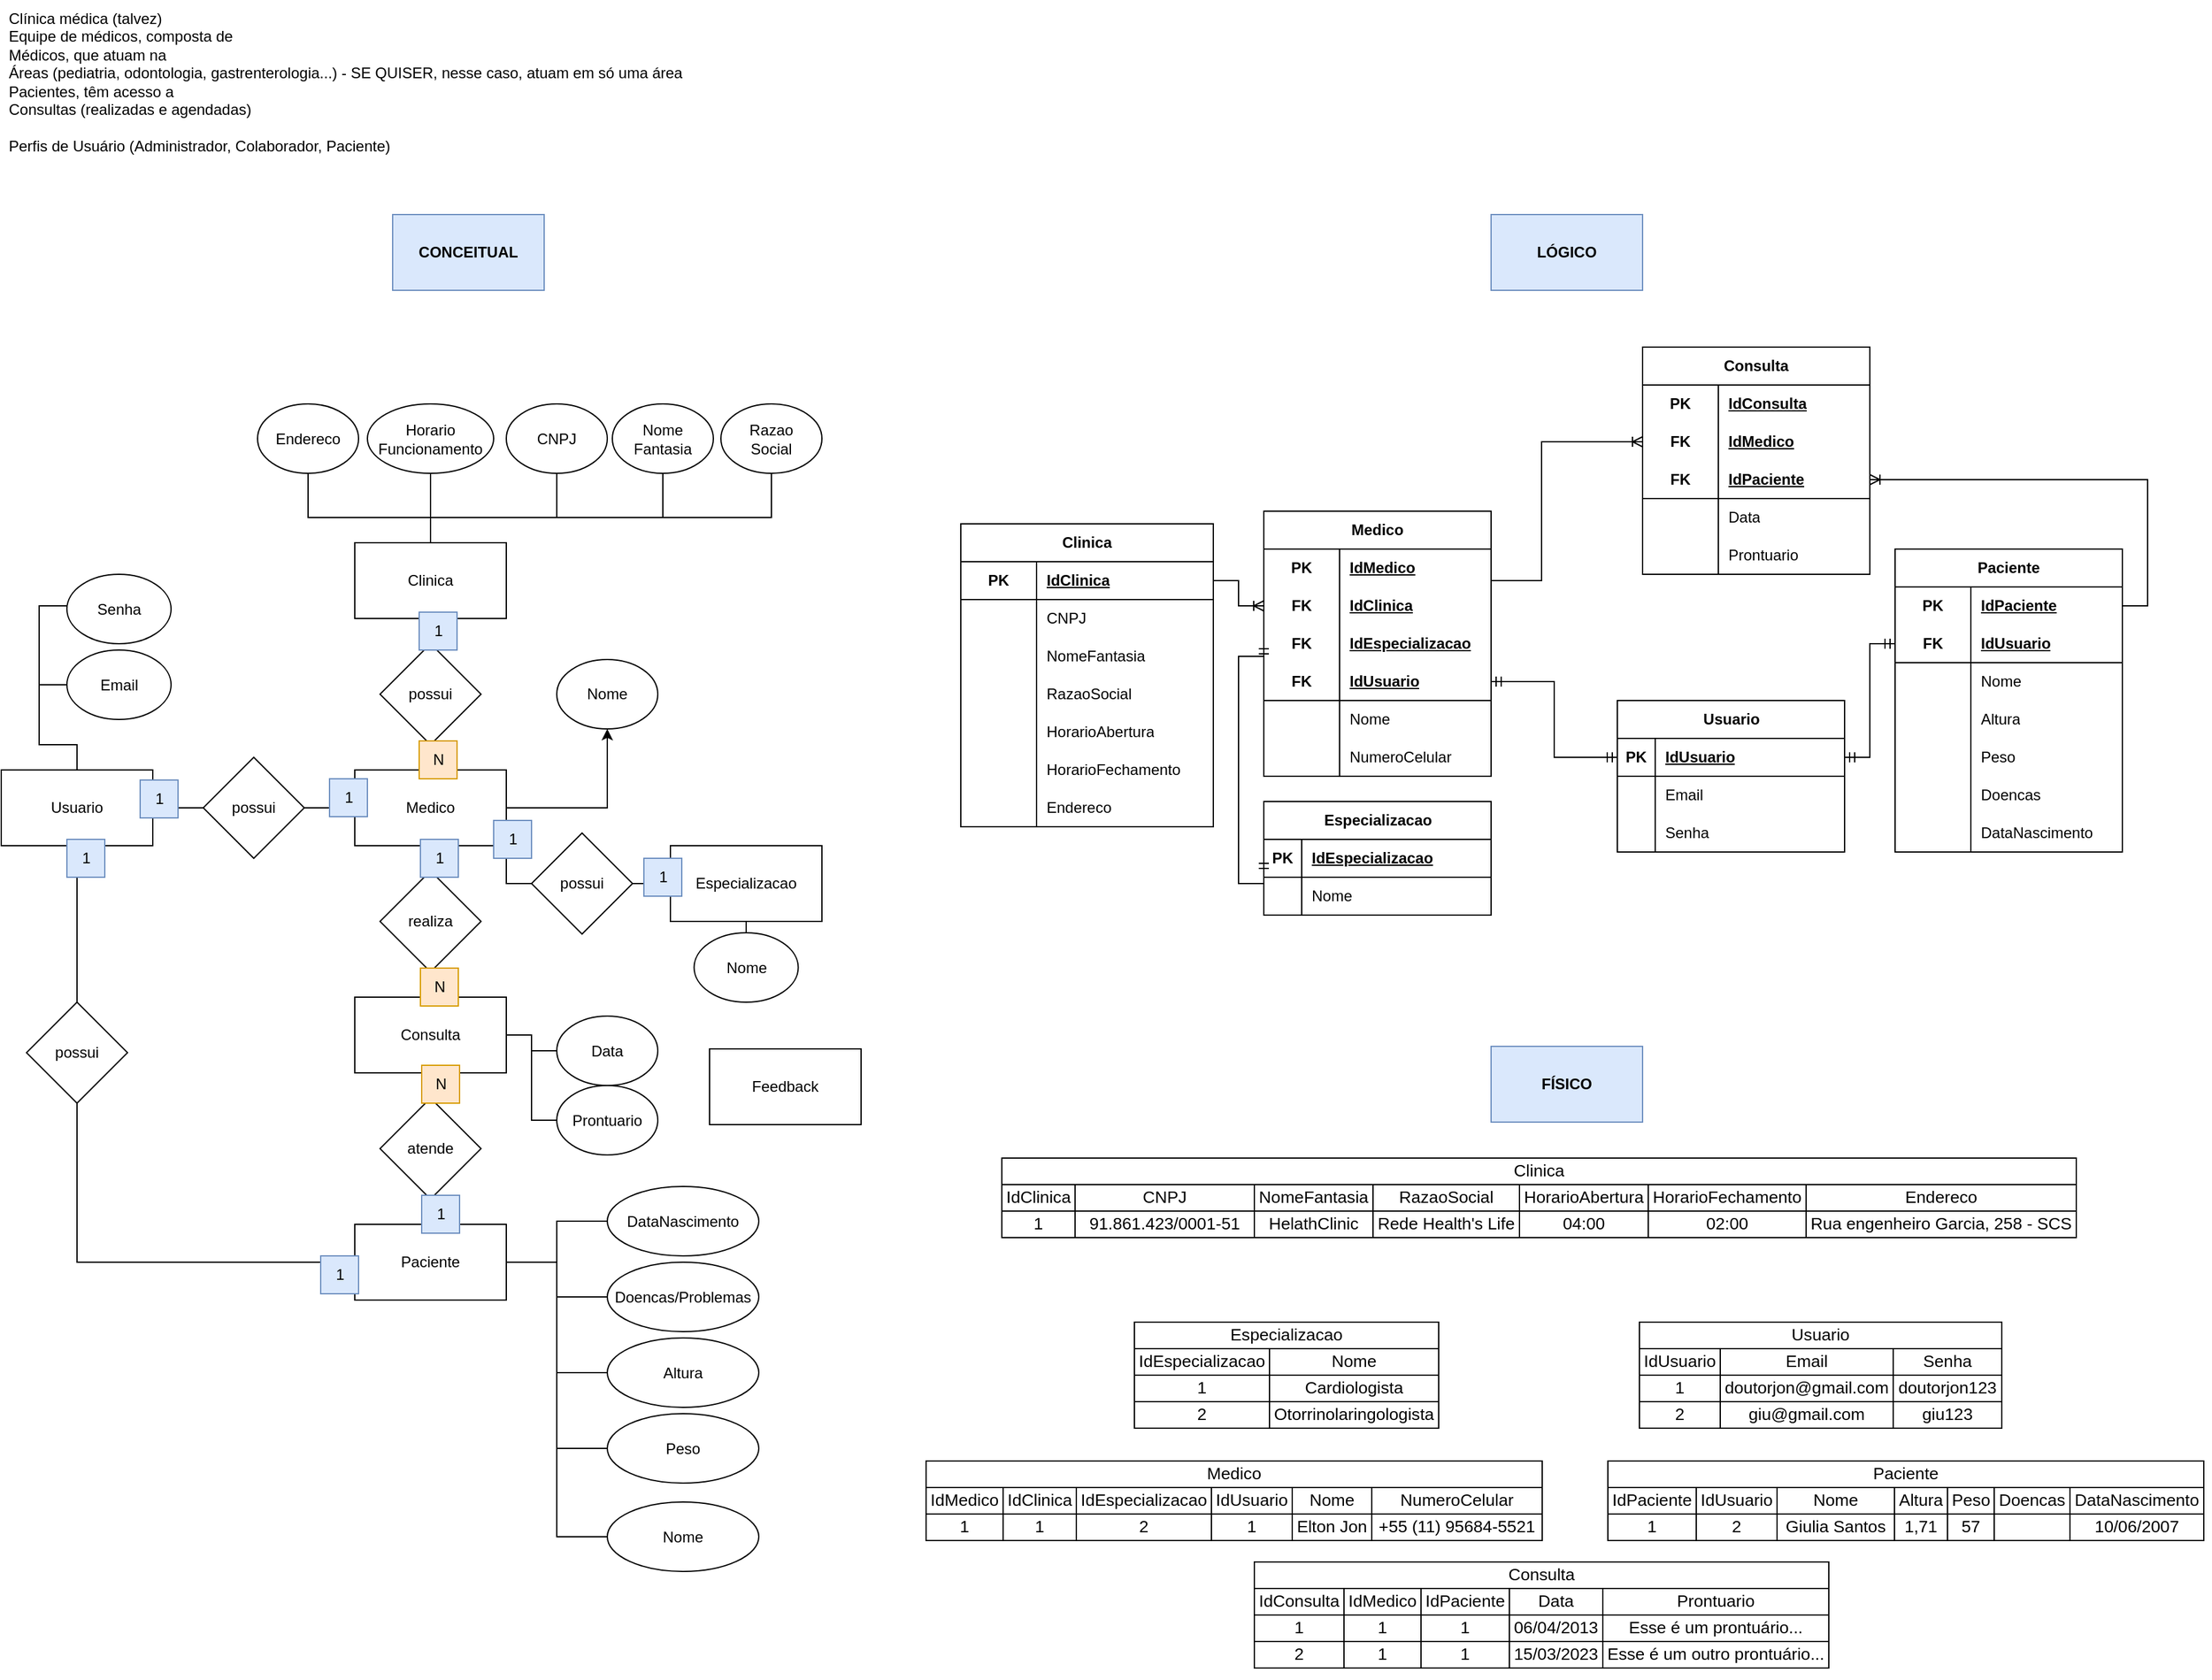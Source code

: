 <mxfile version="21.6.8" type="github">
  <diagram name="Página-1" id="Um5PL5dQUaYkKMPlMzKV">
    <mxGraphModel dx="1900" dy="820" grid="1" gridSize="10" guides="1" tooltips="1" connect="1" arrows="1" fold="1" page="0" pageScale="1" pageWidth="827" pageHeight="1169" math="0" shadow="0">
      <root>
        <mxCell id="0" />
        <mxCell id="1" parent="0" />
        <mxCell id="07H1pQRVvhd5GYomHwT7-1" value="&lt;div&gt;Clínica médica (talvez)&lt;/div&gt;&lt;div&gt;Equipe de médicos, composta de&lt;/div&gt;&lt;div&gt;Médicos, que atuam na&lt;/div&gt;&lt;div&gt;Áreas (pediatria, odontologia, gastrenterologia...) - SE QUISER, nesse caso, atuam em só uma área&lt;/div&gt;&lt;div&gt;Pacientes, têm acesso a&lt;/div&gt;&lt;div&gt;Consultas (realizadas e agendadas)&lt;/div&gt;&lt;div&gt;&lt;br&gt;&lt;/div&gt;&lt;div&gt;Perfis de Usuário (Administrador, Colaborador, Paciente)&lt;/div&gt;" style="text;html=1;align=left;verticalAlign=middle;resizable=0;points=[];autosize=1;strokeColor=none;fillColor=none;rounded=0;" parent="1" vertex="1">
          <mxGeometry x="-156" y="10" width="560" height="130" as="geometry" />
        </mxCell>
        <mxCell id="LZXJLE0G87m1T3eWScxv-34" style="edgeStyle=orthogonalEdgeStyle;rounded=0;orthogonalLoop=1;jettySize=auto;html=1;entryX=0.5;entryY=0;entryDx=0;entryDy=0;endArrow=none;endFill=0;" parent="1" source="LZXJLE0G87m1T3eWScxv-1" target="LZXJLE0G87m1T3eWScxv-33" edge="1">
          <mxGeometry relative="1" as="geometry" />
        </mxCell>
        <mxCell id="LZXJLE0G87m1T3eWScxv-111" style="edgeStyle=orthogonalEdgeStyle;orthogonalLoop=1;jettySize=auto;html=1;entryX=0.5;entryY=1;entryDx=0;entryDy=0;rounded=0;endArrow=none;endFill=0;" parent="1" source="LZXJLE0G87m1T3eWScxv-1" target="LZXJLE0G87m1T3eWScxv-106" edge="1">
          <mxGeometry relative="1" as="geometry">
            <Array as="points">
              <mxPoint x="180" y="420" />
              <mxPoint x="83" y="420" />
            </Array>
          </mxGeometry>
        </mxCell>
        <mxCell id="LZXJLE0G87m1T3eWScxv-114" style="edgeStyle=orthogonalEdgeStyle;orthogonalLoop=1;jettySize=auto;html=1;entryX=0.5;entryY=1;entryDx=0;entryDy=0;rounded=0;endArrow=none;endFill=0;" parent="1" source="LZXJLE0G87m1T3eWScxv-1" target="LZXJLE0G87m1T3eWScxv-107" edge="1">
          <mxGeometry relative="1" as="geometry" />
        </mxCell>
        <mxCell id="LZXJLE0G87m1T3eWScxv-115" style="edgeStyle=orthogonalEdgeStyle;orthogonalLoop=1;jettySize=auto;html=1;entryX=0.5;entryY=1;entryDx=0;entryDy=0;rounded=0;endArrow=none;endFill=0;" parent="1" source="LZXJLE0G87m1T3eWScxv-1" target="LZXJLE0G87m1T3eWScxv-108" edge="1">
          <mxGeometry relative="1" as="geometry">
            <Array as="points">
              <mxPoint x="180" y="420" />
              <mxPoint x="280" y="420" />
            </Array>
          </mxGeometry>
        </mxCell>
        <mxCell id="LZXJLE0G87m1T3eWScxv-116" style="edgeStyle=orthogonalEdgeStyle;orthogonalLoop=1;jettySize=auto;html=1;entryX=0.5;entryY=1;entryDx=0;entryDy=0;rounded=0;endArrow=none;endFill=0;" parent="1" source="LZXJLE0G87m1T3eWScxv-1" target="LZXJLE0G87m1T3eWScxv-109" edge="1">
          <mxGeometry relative="1" as="geometry">
            <Array as="points">
              <mxPoint x="180" y="420" />
              <mxPoint x="364" y="420" />
            </Array>
          </mxGeometry>
        </mxCell>
        <mxCell id="LZXJLE0G87m1T3eWScxv-117" style="edgeStyle=orthogonalEdgeStyle;orthogonalLoop=1;jettySize=auto;html=1;entryX=0.5;entryY=1;entryDx=0;entryDy=0;rounded=0;endArrow=none;endFill=0;" parent="1" source="LZXJLE0G87m1T3eWScxv-1" target="LZXJLE0G87m1T3eWScxv-110" edge="1">
          <mxGeometry relative="1" as="geometry">
            <Array as="points">
              <mxPoint x="180" y="420" />
              <mxPoint x="450" y="420" />
            </Array>
          </mxGeometry>
        </mxCell>
        <mxCell id="LZXJLE0G87m1T3eWScxv-1" value="Clinica" style="rounded=0;whiteSpace=wrap;html=1;" parent="1" vertex="1">
          <mxGeometry x="120" y="440" width="120" height="60" as="geometry" />
        </mxCell>
        <mxCell id="LZXJLE0G87m1T3eWScxv-73" style="edgeStyle=orthogonalEdgeStyle;rounded=0;orthogonalLoop=1;jettySize=auto;html=1;entryX=0.5;entryY=0;entryDx=0;entryDy=0;endArrow=none;endFill=0;" parent="1" source="LZXJLE0G87m1T3eWScxv-3" target="LZXJLE0G87m1T3eWScxv-72" edge="1">
          <mxGeometry relative="1" as="geometry" />
        </mxCell>
        <mxCell id="LZXJLE0G87m1T3eWScxv-3" value="Especializacao" style="rounded=0;whiteSpace=wrap;html=1;" parent="1" vertex="1">
          <mxGeometry x="370" y="680" width="120" height="60" as="geometry" />
        </mxCell>
        <mxCell id="LZXJLE0G87m1T3eWScxv-16" style="edgeStyle=orthogonalEdgeStyle;rounded=0;orthogonalLoop=1;jettySize=auto;html=1;entryX=0.5;entryY=0;entryDx=0;entryDy=0;endArrow=none;endFill=0;" parent="1" source="LZXJLE0G87m1T3eWScxv-13" target="LZXJLE0G87m1T3eWScxv-14" edge="1">
          <mxGeometry relative="1" as="geometry" />
        </mxCell>
        <mxCell id="LZXJLE0G87m1T3eWScxv-13" value="realiza" style="rhombus;whiteSpace=wrap;html=1;rounded=0;" parent="1" vertex="1">
          <mxGeometry x="140" y="700" width="80" height="80" as="geometry" />
        </mxCell>
        <mxCell id="LZXJLE0G87m1T3eWScxv-49" style="edgeStyle=orthogonalEdgeStyle;rounded=0;orthogonalLoop=1;jettySize=auto;html=1;entryX=0.5;entryY=0;entryDx=0;entryDy=0;endArrow=none;endFill=0;" parent="1" source="LZXJLE0G87m1T3eWScxv-14" target="LZXJLE0G87m1T3eWScxv-46" edge="1">
          <mxGeometry relative="1" as="geometry" />
        </mxCell>
        <mxCell id="LZXJLE0G87m1T3eWScxv-104" style="edgeStyle=orthogonalEdgeStyle;orthogonalLoop=1;jettySize=auto;html=1;entryX=0;entryY=0.5;entryDx=0;entryDy=0;endArrow=none;endFill=0;rounded=0;" parent="1" source="LZXJLE0G87m1T3eWScxv-14" target="LZXJLE0G87m1T3eWScxv-96" edge="1">
          <mxGeometry relative="1" as="geometry" />
        </mxCell>
        <mxCell id="LZXJLE0G87m1T3eWScxv-105" style="edgeStyle=orthogonalEdgeStyle;orthogonalLoop=1;jettySize=auto;html=1;entryX=0;entryY=0.5;entryDx=0;entryDy=0;endArrow=none;endFill=0;rounded=0;" parent="1" source="LZXJLE0G87m1T3eWScxv-14" target="LZXJLE0G87m1T3eWScxv-103" edge="1">
          <mxGeometry relative="1" as="geometry" />
        </mxCell>
        <mxCell id="LZXJLE0G87m1T3eWScxv-14" value="Consulta" style="rounded=0;whiteSpace=wrap;html=1;" parent="1" vertex="1">
          <mxGeometry x="120" y="800" width="120" height="60" as="geometry" />
        </mxCell>
        <mxCell id="LZXJLE0G87m1T3eWScxv-55" style="edgeStyle=orthogonalEdgeStyle;rounded=0;orthogonalLoop=1;jettySize=auto;html=1;entryX=0;entryY=0.5;entryDx=0;entryDy=0;endArrow=none;endFill=0;" parent="1" source="LZXJLE0G87m1T3eWScxv-19" target="LZXJLE0G87m1T3eWScxv-53" edge="1">
          <mxGeometry relative="1" as="geometry" />
        </mxCell>
        <mxCell id="LZXJLE0G87m1T3eWScxv-57" style="edgeStyle=orthogonalEdgeStyle;rounded=0;orthogonalLoop=1;jettySize=auto;html=1;entryX=0.5;entryY=0;entryDx=0;entryDy=0;endArrow=none;endFill=0;" parent="1" source="LZXJLE0G87m1T3eWScxv-19" target="LZXJLE0G87m1T3eWScxv-56" edge="1">
          <mxGeometry relative="1" as="geometry" />
        </mxCell>
        <mxCell id="LZXJLE0G87m1T3eWScxv-86" style="edgeStyle=orthogonalEdgeStyle;rounded=0;orthogonalLoop=1;jettySize=auto;html=1;entryX=0;entryY=0.5;entryDx=0;entryDy=0;endArrow=none;endFill=0;" parent="1" source="LZXJLE0G87m1T3eWScxv-19" target="LZXJLE0G87m1T3eWScxv-82" edge="1">
          <mxGeometry relative="1" as="geometry">
            <Array as="points">
              <mxPoint x="-100" y="600" />
              <mxPoint x="-130" y="600" />
              <mxPoint x="-130" y="552" />
            </Array>
          </mxGeometry>
        </mxCell>
        <mxCell id="LZXJLE0G87m1T3eWScxv-87" style="edgeStyle=orthogonalEdgeStyle;rounded=0;orthogonalLoop=1;jettySize=auto;html=1;entryX=0;entryY=0.5;entryDx=0;entryDy=0;exitX=0.5;exitY=0;exitDx=0;exitDy=0;endArrow=none;endFill=0;" parent="1" source="LZXJLE0G87m1T3eWScxv-19" target="LZXJLE0G87m1T3eWScxv-83" edge="1">
          <mxGeometry relative="1" as="geometry">
            <Array as="points">
              <mxPoint x="-100" y="600" />
              <mxPoint x="-130" y="600" />
              <mxPoint x="-130" y="490" />
              <mxPoint x="-108" y="490" />
            </Array>
          </mxGeometry>
        </mxCell>
        <mxCell id="LZXJLE0G87m1T3eWScxv-19" value="Usuario" style="rounded=0;whiteSpace=wrap;html=1;" parent="1" vertex="1">
          <mxGeometry x="-160" y="620" width="120" height="60" as="geometry" />
        </mxCell>
        <mxCell id="LZXJLE0G87m1T3eWScxv-36" style="edgeStyle=orthogonalEdgeStyle;rounded=0;orthogonalLoop=1;jettySize=auto;html=1;entryX=0.5;entryY=0;entryDx=0;entryDy=0;endArrow=none;endFill=0;" parent="1" source="LZXJLE0G87m1T3eWScxv-29" target="LZXJLE0G87m1T3eWScxv-13" edge="1">
          <mxGeometry relative="1" as="geometry" />
        </mxCell>
        <mxCell id="LZXJLE0G87m1T3eWScxv-122" style="edgeStyle=orthogonalEdgeStyle;orthogonalLoop=1;jettySize=auto;html=1;entryX=0.5;entryY=1;entryDx=0;entryDy=0;rounded=0;" parent="1" source="LZXJLE0G87m1T3eWScxv-29" target="LZXJLE0G87m1T3eWScxv-120" edge="1">
          <mxGeometry relative="1" as="geometry" />
        </mxCell>
        <mxCell id="LZXJLE0G87m1T3eWScxv-29" value="Medico" style="rounded=0;whiteSpace=wrap;html=1;" parent="1" vertex="1">
          <mxGeometry x="120" y="620" width="120" height="60" as="geometry" />
        </mxCell>
        <mxCell id="LZXJLE0G87m1T3eWScxv-35" style="edgeStyle=orthogonalEdgeStyle;rounded=0;orthogonalLoop=1;jettySize=auto;html=1;entryX=0.5;entryY=0;entryDx=0;entryDy=0;endArrow=none;endFill=0;" parent="1" source="LZXJLE0G87m1T3eWScxv-33" target="LZXJLE0G87m1T3eWScxv-29" edge="1">
          <mxGeometry relative="1" as="geometry" />
        </mxCell>
        <mxCell id="LZXJLE0G87m1T3eWScxv-33" value="possui" style="rhombus;whiteSpace=wrap;html=1;rounded=0;" parent="1" vertex="1">
          <mxGeometry x="140" y="520" width="80" height="80" as="geometry" />
        </mxCell>
        <mxCell id="LZXJLE0G87m1T3eWScxv-44" style="edgeStyle=orthogonalEdgeStyle;rounded=0;orthogonalLoop=1;jettySize=auto;html=1;entryX=0;entryY=0.5;entryDx=0;entryDy=0;endArrow=none;endFill=0;" parent="1" source="LZXJLE0G87m1T3eWScxv-42" target="LZXJLE0G87m1T3eWScxv-3" edge="1">
          <mxGeometry relative="1" as="geometry" />
        </mxCell>
        <mxCell id="LZXJLE0G87m1T3eWScxv-119" style="edgeStyle=orthogonalEdgeStyle;orthogonalLoop=1;jettySize=auto;html=1;entryX=1;entryY=0.5;entryDx=0;entryDy=0;endArrow=none;endFill=0;rounded=0;" parent="1" source="LZXJLE0G87m1T3eWScxv-42" target="LZXJLE0G87m1T3eWScxv-29" edge="1">
          <mxGeometry relative="1" as="geometry" />
        </mxCell>
        <mxCell id="LZXJLE0G87m1T3eWScxv-42" value="possui" style="rhombus;whiteSpace=wrap;html=1;rounded=0;" parent="1" vertex="1">
          <mxGeometry x="260" y="670" width="80" height="80" as="geometry" />
        </mxCell>
        <mxCell id="LZXJLE0G87m1T3eWScxv-80" style="edgeStyle=orthogonalEdgeStyle;rounded=0;orthogonalLoop=1;jettySize=auto;html=1;entryX=0;entryY=0.5;entryDx=0;entryDy=0;endArrow=none;endFill=0;" parent="1" source="LZXJLE0G87m1T3eWScxv-45" target="LZXJLE0G87m1T3eWScxv-78" edge="1">
          <mxGeometry relative="1" as="geometry" />
        </mxCell>
        <mxCell id="LZXJLE0G87m1T3eWScxv-81" style="edgeStyle=orthogonalEdgeStyle;rounded=0;orthogonalLoop=1;jettySize=auto;html=1;entryX=0;entryY=0.5;entryDx=0;entryDy=0;endArrow=none;endFill=0;" parent="1" source="LZXJLE0G87m1T3eWScxv-45" target="LZXJLE0G87m1T3eWScxv-79" edge="1">
          <mxGeometry relative="1" as="geometry" />
        </mxCell>
        <mxCell id="LZXJLE0G87m1T3eWScxv-92" style="edgeStyle=orthogonalEdgeStyle;orthogonalLoop=1;jettySize=auto;html=1;entryX=0;entryY=0.5;entryDx=0;entryDy=0;rounded=0;endArrow=none;endFill=0;" parent="1" source="LZXJLE0G87m1T3eWScxv-45" target="LZXJLE0G87m1T3eWScxv-90" edge="1">
          <mxGeometry relative="1" as="geometry" />
        </mxCell>
        <mxCell id="LZXJLE0G87m1T3eWScxv-93" style="edgeStyle=orthogonalEdgeStyle;orthogonalLoop=1;jettySize=auto;html=1;entryX=0;entryY=0.5;entryDx=0;entryDy=0;rounded=0;endArrow=none;endFill=0;" parent="1" source="LZXJLE0G87m1T3eWScxv-45" target="LZXJLE0G87m1T3eWScxv-91" edge="1">
          <mxGeometry relative="1" as="geometry" />
        </mxCell>
        <mxCell id="LZXJLE0G87m1T3eWScxv-199" style="edgeStyle=orthogonalEdgeStyle;orthogonalLoop=1;jettySize=auto;html=1;entryX=0;entryY=0.5;entryDx=0;entryDy=0;endArrow=none;endFill=0;rounded=0;" parent="1" source="LZXJLE0G87m1T3eWScxv-45" target="LZXJLE0G87m1T3eWScxv-198" edge="1">
          <mxGeometry relative="1" as="geometry" />
        </mxCell>
        <mxCell id="LZXJLE0G87m1T3eWScxv-45" value="Paciente" style="rounded=0;whiteSpace=wrap;html=1;" parent="1" vertex="1">
          <mxGeometry x="120" y="980" width="120" height="60" as="geometry" />
        </mxCell>
        <mxCell id="LZXJLE0G87m1T3eWScxv-50" style="edgeStyle=orthogonalEdgeStyle;rounded=0;orthogonalLoop=1;jettySize=auto;html=1;entryX=0.5;entryY=0;entryDx=0;entryDy=0;endArrow=none;endFill=0;" parent="1" source="LZXJLE0G87m1T3eWScxv-46" target="LZXJLE0G87m1T3eWScxv-45" edge="1">
          <mxGeometry relative="1" as="geometry" />
        </mxCell>
        <mxCell id="LZXJLE0G87m1T3eWScxv-46" value="atende" style="rhombus;whiteSpace=wrap;html=1;rounded=0;" parent="1" vertex="1">
          <mxGeometry x="140" y="880" width="80" height="80" as="geometry" />
        </mxCell>
        <mxCell id="LZXJLE0G87m1T3eWScxv-54" style="edgeStyle=orthogonalEdgeStyle;rounded=0;orthogonalLoop=1;jettySize=auto;html=1;entryX=0;entryY=0.5;entryDx=0;entryDy=0;endArrow=none;endFill=0;" parent="1" source="LZXJLE0G87m1T3eWScxv-53" target="LZXJLE0G87m1T3eWScxv-29" edge="1">
          <mxGeometry relative="1" as="geometry" />
        </mxCell>
        <mxCell id="LZXJLE0G87m1T3eWScxv-53" value="possui" style="rhombus;whiteSpace=wrap;html=1;rounded=0;" parent="1" vertex="1">
          <mxGeometry y="610" width="80" height="80" as="geometry" />
        </mxCell>
        <mxCell id="LZXJLE0G87m1T3eWScxv-58" style="edgeStyle=orthogonalEdgeStyle;rounded=0;orthogonalLoop=1;jettySize=auto;html=1;entryX=0;entryY=0.5;entryDx=0;entryDy=0;exitX=0.5;exitY=1;exitDx=0;exitDy=0;endArrow=none;endFill=0;" parent="1" source="LZXJLE0G87m1T3eWScxv-56" target="LZXJLE0G87m1T3eWScxv-45" edge="1">
          <mxGeometry relative="1" as="geometry">
            <Array as="points">
              <mxPoint x="-100" y="1010" />
            </Array>
          </mxGeometry>
        </mxCell>
        <mxCell id="LZXJLE0G87m1T3eWScxv-56" value="possui" style="rhombus;whiteSpace=wrap;html=1;rounded=0;" parent="1" vertex="1">
          <mxGeometry x="-140" y="804" width="80" height="80" as="geometry" />
        </mxCell>
        <mxCell id="LZXJLE0G87m1T3eWScxv-59" value="1" style="text;html=1;align=center;verticalAlign=middle;resizable=0;points=[];autosize=1;strokeColor=#6c8ebf;fillColor=#dae8fc;rounded=0;" parent="1" vertex="1">
          <mxGeometry x="171" y="495" width="30" height="30" as="geometry" />
        </mxCell>
        <mxCell id="LZXJLE0G87m1T3eWScxv-61" value="N" style="text;html=1;align=center;verticalAlign=middle;resizable=0;points=[];autosize=1;strokeColor=#d79b00;fillColor=#ffe6cc;rounded=0;" parent="1" vertex="1">
          <mxGeometry x="171" y="597" width="30" height="30" as="geometry" />
        </mxCell>
        <mxCell id="LZXJLE0G87m1T3eWScxv-62" value="1" style="text;html=1;align=center;verticalAlign=middle;resizable=0;points=[];autosize=1;strokeColor=#6c8ebf;fillColor=#dae8fc;rounded=0;" parent="1" vertex="1">
          <mxGeometry x="230" y="660" width="30" height="30" as="geometry" />
        </mxCell>
        <mxCell id="LZXJLE0G87m1T3eWScxv-63" value="1" style="text;html=1;align=center;verticalAlign=middle;resizable=0;points=[];autosize=1;strokeColor=#6c8ebf;fillColor=#dae8fc;rounded=0;" parent="1" vertex="1">
          <mxGeometry x="349" y="690" width="30" height="30" as="geometry" />
        </mxCell>
        <mxCell id="LZXJLE0G87m1T3eWScxv-64" value="1" style="text;html=1;align=center;verticalAlign=middle;resizable=0;points=[];autosize=1;strokeColor=#6c8ebf;fillColor=#dae8fc;rounded=0;" parent="1" vertex="1">
          <mxGeometry x="172" y="675" width="30" height="30" as="geometry" />
        </mxCell>
        <mxCell id="LZXJLE0G87m1T3eWScxv-65" value="N" style="text;html=1;align=center;verticalAlign=middle;resizable=0;points=[];autosize=1;strokeColor=#d79b00;fillColor=#ffe6cc;rounded=0;" parent="1" vertex="1">
          <mxGeometry x="172" y="777" width="30" height="30" as="geometry" />
        </mxCell>
        <mxCell id="LZXJLE0G87m1T3eWScxv-66" value="N" style="text;html=1;align=center;verticalAlign=middle;resizable=0;points=[];autosize=1;strokeColor=#d79b00;fillColor=#ffe6cc;rounded=0;" parent="1" vertex="1">
          <mxGeometry x="173" y="854" width="30" height="30" as="geometry" />
        </mxCell>
        <mxCell id="LZXJLE0G87m1T3eWScxv-67" value="1" style="text;html=1;align=center;verticalAlign=middle;resizable=0;points=[];autosize=1;strokeColor=#6c8ebf;fillColor=#dae8fc;rounded=0;" parent="1" vertex="1">
          <mxGeometry x="173" y="957" width="30" height="30" as="geometry" />
        </mxCell>
        <mxCell id="LZXJLE0G87m1T3eWScxv-68" value="1" style="text;html=1;align=center;verticalAlign=middle;resizable=0;points=[];autosize=1;strokeColor=#6c8ebf;fillColor=#dae8fc;rounded=0;" parent="1" vertex="1">
          <mxGeometry x="-50" y="628" width="30" height="30" as="geometry" />
        </mxCell>
        <mxCell id="LZXJLE0G87m1T3eWScxv-69" value="1" style="text;html=1;align=center;verticalAlign=middle;resizable=0;points=[];autosize=1;strokeColor=#6c8ebf;fillColor=#dae8fc;rounded=0;" parent="1" vertex="1">
          <mxGeometry x="100" y="627" width="30" height="30" as="geometry" />
        </mxCell>
        <mxCell id="LZXJLE0G87m1T3eWScxv-70" value="1" style="text;html=1;align=center;verticalAlign=middle;resizable=0;points=[];autosize=1;strokeColor=#6c8ebf;fillColor=#dae8fc;rounded=0;" parent="1" vertex="1">
          <mxGeometry x="-108" y="675" width="30" height="30" as="geometry" />
        </mxCell>
        <mxCell id="LZXJLE0G87m1T3eWScxv-71" value="1" style="text;html=1;align=center;verticalAlign=middle;resizable=0;points=[];autosize=1;strokeColor=#6c8ebf;fillColor=#dae8fc;rounded=0;" parent="1" vertex="1">
          <mxGeometry x="93" y="1005" width="30" height="30" as="geometry" />
        </mxCell>
        <mxCell id="LZXJLE0G87m1T3eWScxv-72" value="Nome" style="ellipse;whiteSpace=wrap;html=1;rounded=0;" parent="1" vertex="1">
          <mxGeometry x="388.75" y="749" width="82.5" height="55" as="geometry" />
        </mxCell>
        <mxCell id="LZXJLE0G87m1T3eWScxv-78" value="DataNascimento" style="ellipse;whiteSpace=wrap;html=1;rounded=0;" parent="1" vertex="1">
          <mxGeometry x="320" y="950" width="120" height="55" as="geometry" />
        </mxCell>
        <mxCell id="LZXJLE0G87m1T3eWScxv-79" value="Doencas/Problemas" style="ellipse;whiteSpace=wrap;html=1;rounded=0;" parent="1" vertex="1">
          <mxGeometry x="320" y="1010" width="120" height="55" as="geometry" />
        </mxCell>
        <mxCell id="LZXJLE0G87m1T3eWScxv-82" value="Email" style="ellipse;whiteSpace=wrap;html=1;rounded=0;" parent="1" vertex="1">
          <mxGeometry x="-108" y="525" width="82.5" height="55" as="geometry" />
        </mxCell>
        <mxCell id="LZXJLE0G87m1T3eWScxv-83" value="Senha" style="ellipse;whiteSpace=wrap;html=1;rounded=0;" parent="1" vertex="1">
          <mxGeometry x="-108" y="465" width="82.5" height="55" as="geometry" />
        </mxCell>
        <mxCell id="LZXJLE0G87m1T3eWScxv-90" value="Altura" style="ellipse;whiteSpace=wrap;html=1;rounded=0;" parent="1" vertex="1">
          <mxGeometry x="320" y="1070" width="120" height="55" as="geometry" />
        </mxCell>
        <mxCell id="LZXJLE0G87m1T3eWScxv-91" value="Peso" style="ellipse;whiteSpace=wrap;html=1;rounded=0;" parent="1" vertex="1">
          <mxGeometry x="320" y="1130" width="120" height="55" as="geometry" />
        </mxCell>
        <mxCell id="LZXJLE0G87m1T3eWScxv-96" value="Data" style="ellipse;whiteSpace=wrap;html=1;rounded=0;" parent="1" vertex="1">
          <mxGeometry x="280" y="815" width="80" height="55" as="geometry" />
        </mxCell>
        <mxCell id="LZXJLE0G87m1T3eWScxv-103" value="Prontuario" style="ellipse;whiteSpace=wrap;html=1;rounded=0;" parent="1" vertex="1">
          <mxGeometry x="280" y="870" width="80" height="55" as="geometry" />
        </mxCell>
        <mxCell id="LZXJLE0G87m1T3eWScxv-106" value="Endereco" style="ellipse;whiteSpace=wrap;html=1;rounded=0;" parent="1" vertex="1">
          <mxGeometry x="43" y="330" width="80" height="55" as="geometry" />
        </mxCell>
        <mxCell id="LZXJLE0G87m1T3eWScxv-107" value="Horario&lt;br&gt;Funcionamento" style="ellipse;whiteSpace=wrap;html=1;rounded=0;" parent="1" vertex="1">
          <mxGeometry x="130" y="330" width="100" height="55" as="geometry" />
        </mxCell>
        <mxCell id="LZXJLE0G87m1T3eWScxv-108" value="CNPJ" style="ellipse;whiteSpace=wrap;html=1;rounded=0;" parent="1" vertex="1">
          <mxGeometry x="240" y="330" width="80" height="55" as="geometry" />
        </mxCell>
        <mxCell id="LZXJLE0G87m1T3eWScxv-109" value="Nome&lt;br&gt;Fantasia" style="ellipse;whiteSpace=wrap;html=1;rounded=0;" parent="1" vertex="1">
          <mxGeometry x="324" y="330" width="80" height="55" as="geometry" />
        </mxCell>
        <mxCell id="LZXJLE0G87m1T3eWScxv-110" value="Razao&lt;br&gt;Social" style="ellipse;whiteSpace=wrap;html=1;rounded=0;" parent="1" vertex="1">
          <mxGeometry x="410" y="330" width="80" height="55" as="geometry" />
        </mxCell>
        <mxCell id="LZXJLE0G87m1T3eWScxv-120" value="Nome" style="ellipse;whiteSpace=wrap;html=1;rounded=0;" parent="1" vertex="1">
          <mxGeometry x="280" y="532.5" width="80" height="55" as="geometry" />
        </mxCell>
        <mxCell id="LZXJLE0G87m1T3eWScxv-149" value="Clinica" style="shape=table;startSize=30;container=1;collapsible=1;childLayout=tableLayout;fixedRows=1;rowLines=0;fontStyle=1;align=center;resizeLast=1;html=1;whiteSpace=wrap;rounded=0;" parent="1" vertex="1">
          <mxGeometry x="600" y="425" width="200" height="240" as="geometry" />
        </mxCell>
        <mxCell id="LZXJLE0G87m1T3eWScxv-153" value="" style="shape=tableRow;horizontal=0;startSize=0;swimlaneHead=0;swimlaneBody=0;fillColor=none;collapsible=0;dropTarget=0;points=[[0,0.5],[1,0.5]];portConstraint=eastwest;top=0;left=0;right=0;bottom=1;html=1;rounded=0;" parent="LZXJLE0G87m1T3eWScxv-149" vertex="1">
          <mxGeometry y="30" width="200" height="30" as="geometry" />
        </mxCell>
        <mxCell id="LZXJLE0G87m1T3eWScxv-154" value="PK" style="shape=partialRectangle;connectable=0;fillColor=none;top=0;left=0;bottom=0;right=0;fontStyle=1;overflow=hidden;html=1;whiteSpace=wrap;rounded=0;" parent="LZXJLE0G87m1T3eWScxv-153" vertex="1">
          <mxGeometry width="60" height="30" as="geometry">
            <mxRectangle width="60" height="30" as="alternateBounds" />
          </mxGeometry>
        </mxCell>
        <mxCell id="LZXJLE0G87m1T3eWScxv-155" value="IdClinica" style="shape=partialRectangle;connectable=0;fillColor=none;top=0;left=0;bottom=0;right=0;align=left;spacingLeft=6;fontStyle=5;overflow=hidden;html=1;whiteSpace=wrap;rounded=0;" parent="LZXJLE0G87m1T3eWScxv-153" vertex="1">
          <mxGeometry x="60" width="140" height="30" as="geometry">
            <mxRectangle width="140" height="30" as="alternateBounds" />
          </mxGeometry>
        </mxCell>
        <mxCell id="LZXJLE0G87m1T3eWScxv-156" value="" style="shape=tableRow;horizontal=0;startSize=0;swimlaneHead=0;swimlaneBody=0;fillColor=none;collapsible=0;dropTarget=0;points=[[0,0.5],[1,0.5]];portConstraint=eastwest;top=0;left=0;right=0;bottom=0;html=1;rounded=0;" parent="LZXJLE0G87m1T3eWScxv-149" vertex="1">
          <mxGeometry y="60" width="200" height="30" as="geometry" />
        </mxCell>
        <mxCell id="LZXJLE0G87m1T3eWScxv-157" value="" style="shape=partialRectangle;connectable=0;fillColor=none;top=0;left=0;bottom=0;right=0;editable=1;overflow=hidden;html=1;whiteSpace=wrap;rounded=0;" parent="LZXJLE0G87m1T3eWScxv-156" vertex="1">
          <mxGeometry width="60" height="30" as="geometry">
            <mxRectangle width="60" height="30" as="alternateBounds" />
          </mxGeometry>
        </mxCell>
        <mxCell id="LZXJLE0G87m1T3eWScxv-158" value="CNPJ" style="shape=partialRectangle;connectable=0;fillColor=none;top=0;left=0;bottom=0;right=0;align=left;spacingLeft=6;overflow=hidden;html=1;whiteSpace=wrap;rounded=0;" parent="LZXJLE0G87m1T3eWScxv-156" vertex="1">
          <mxGeometry x="60" width="140" height="30" as="geometry">
            <mxRectangle width="140" height="30" as="alternateBounds" />
          </mxGeometry>
        </mxCell>
        <mxCell id="LZXJLE0G87m1T3eWScxv-159" value="" style="shape=tableRow;horizontal=0;startSize=0;swimlaneHead=0;swimlaneBody=0;fillColor=none;collapsible=0;dropTarget=0;points=[[0,0.5],[1,0.5]];portConstraint=eastwest;top=0;left=0;right=0;bottom=0;html=1;rounded=0;" parent="LZXJLE0G87m1T3eWScxv-149" vertex="1">
          <mxGeometry y="90" width="200" height="30" as="geometry" />
        </mxCell>
        <mxCell id="LZXJLE0G87m1T3eWScxv-160" value="" style="shape=partialRectangle;connectable=0;fillColor=none;top=0;left=0;bottom=0;right=0;editable=1;overflow=hidden;html=1;whiteSpace=wrap;rounded=0;" parent="LZXJLE0G87m1T3eWScxv-159" vertex="1">
          <mxGeometry width="60" height="30" as="geometry">
            <mxRectangle width="60" height="30" as="alternateBounds" />
          </mxGeometry>
        </mxCell>
        <mxCell id="LZXJLE0G87m1T3eWScxv-161" value="NomeFantasia" style="shape=partialRectangle;connectable=0;fillColor=none;top=0;left=0;bottom=0;right=0;align=left;spacingLeft=6;overflow=hidden;html=1;whiteSpace=wrap;rounded=0;" parent="LZXJLE0G87m1T3eWScxv-159" vertex="1">
          <mxGeometry x="60" width="140" height="30" as="geometry">
            <mxRectangle width="140" height="30" as="alternateBounds" />
          </mxGeometry>
        </mxCell>
        <mxCell id="LZXJLE0G87m1T3eWScxv-162" style="shape=tableRow;horizontal=0;startSize=0;swimlaneHead=0;swimlaneBody=0;fillColor=none;collapsible=0;dropTarget=0;points=[[0,0.5],[1,0.5]];portConstraint=eastwest;top=0;left=0;right=0;bottom=0;html=1;rounded=0;" parent="LZXJLE0G87m1T3eWScxv-149" vertex="1">
          <mxGeometry y="120" width="200" height="30" as="geometry" />
        </mxCell>
        <mxCell id="LZXJLE0G87m1T3eWScxv-163" style="shape=partialRectangle;connectable=0;fillColor=none;top=0;left=0;bottom=0;right=0;editable=1;overflow=hidden;html=1;whiteSpace=wrap;rounded=0;" parent="LZXJLE0G87m1T3eWScxv-162" vertex="1">
          <mxGeometry width="60" height="30" as="geometry">
            <mxRectangle width="60" height="30" as="alternateBounds" />
          </mxGeometry>
        </mxCell>
        <mxCell id="LZXJLE0G87m1T3eWScxv-164" value="RazaoSocial" style="shape=partialRectangle;connectable=0;fillColor=none;top=0;left=0;bottom=0;right=0;align=left;spacingLeft=6;overflow=hidden;html=1;whiteSpace=wrap;rounded=0;" parent="LZXJLE0G87m1T3eWScxv-162" vertex="1">
          <mxGeometry x="60" width="140" height="30" as="geometry">
            <mxRectangle width="140" height="30" as="alternateBounds" />
          </mxGeometry>
        </mxCell>
        <mxCell id="LZXJLE0G87m1T3eWScxv-165" style="shape=tableRow;horizontal=0;startSize=0;swimlaneHead=0;swimlaneBody=0;fillColor=none;collapsible=0;dropTarget=0;points=[[0,0.5],[1,0.5]];portConstraint=eastwest;top=0;left=0;right=0;bottom=0;html=1;rounded=0;" parent="LZXJLE0G87m1T3eWScxv-149" vertex="1">
          <mxGeometry y="150" width="200" height="30" as="geometry" />
        </mxCell>
        <mxCell id="LZXJLE0G87m1T3eWScxv-166" style="shape=partialRectangle;connectable=0;fillColor=none;top=0;left=0;bottom=0;right=0;editable=1;overflow=hidden;html=1;whiteSpace=wrap;rounded=0;" parent="LZXJLE0G87m1T3eWScxv-165" vertex="1">
          <mxGeometry width="60" height="30" as="geometry">
            <mxRectangle width="60" height="30" as="alternateBounds" />
          </mxGeometry>
        </mxCell>
        <mxCell id="LZXJLE0G87m1T3eWScxv-167" value="HorarioAbertura" style="shape=partialRectangle;connectable=0;fillColor=none;top=0;left=0;bottom=0;right=0;align=left;spacingLeft=6;overflow=hidden;html=1;whiteSpace=wrap;rounded=0;" parent="LZXJLE0G87m1T3eWScxv-165" vertex="1">
          <mxGeometry x="60" width="140" height="30" as="geometry">
            <mxRectangle width="140" height="30" as="alternateBounds" />
          </mxGeometry>
        </mxCell>
        <mxCell id="LZXJLE0G87m1T3eWScxv-274" style="shape=tableRow;horizontal=0;startSize=0;swimlaneHead=0;swimlaneBody=0;fillColor=none;collapsible=0;dropTarget=0;points=[[0,0.5],[1,0.5]];portConstraint=eastwest;top=0;left=0;right=0;bottom=0;html=1;rounded=0;" parent="LZXJLE0G87m1T3eWScxv-149" vertex="1">
          <mxGeometry y="180" width="200" height="30" as="geometry" />
        </mxCell>
        <mxCell id="LZXJLE0G87m1T3eWScxv-275" style="shape=partialRectangle;connectable=0;fillColor=none;top=0;left=0;bottom=0;right=0;editable=1;overflow=hidden;html=1;whiteSpace=wrap;rounded=0;" parent="LZXJLE0G87m1T3eWScxv-274" vertex="1">
          <mxGeometry width="60" height="30" as="geometry">
            <mxRectangle width="60" height="30" as="alternateBounds" />
          </mxGeometry>
        </mxCell>
        <mxCell id="LZXJLE0G87m1T3eWScxv-276" value="HorarioFechamento" style="shape=partialRectangle;connectable=0;fillColor=none;top=0;left=0;bottom=0;right=0;align=left;spacingLeft=6;overflow=hidden;html=1;whiteSpace=wrap;rounded=0;" parent="LZXJLE0G87m1T3eWScxv-274" vertex="1">
          <mxGeometry x="60" width="140" height="30" as="geometry">
            <mxRectangle width="140" height="30" as="alternateBounds" />
          </mxGeometry>
        </mxCell>
        <mxCell id="LZXJLE0G87m1T3eWScxv-168" style="shape=tableRow;horizontal=0;startSize=0;swimlaneHead=0;swimlaneBody=0;fillColor=none;collapsible=0;dropTarget=0;points=[[0,0.5],[1,0.5]];portConstraint=eastwest;top=0;left=0;right=0;bottom=0;html=1;rounded=0;" parent="LZXJLE0G87m1T3eWScxv-149" vertex="1">
          <mxGeometry y="210" width="200" height="30" as="geometry" />
        </mxCell>
        <mxCell id="LZXJLE0G87m1T3eWScxv-169" style="shape=partialRectangle;connectable=0;fillColor=none;top=0;left=0;bottom=0;right=0;editable=1;overflow=hidden;html=1;whiteSpace=wrap;rounded=0;" parent="LZXJLE0G87m1T3eWScxv-168" vertex="1">
          <mxGeometry width="60" height="30" as="geometry">
            <mxRectangle width="60" height="30" as="alternateBounds" />
          </mxGeometry>
        </mxCell>
        <mxCell id="LZXJLE0G87m1T3eWScxv-170" value="Endereco" style="shape=partialRectangle;connectable=0;fillColor=none;top=0;left=0;bottom=0;right=0;align=left;spacingLeft=6;overflow=hidden;html=1;whiteSpace=wrap;rounded=0;" parent="LZXJLE0G87m1T3eWScxv-168" vertex="1">
          <mxGeometry x="60" width="140" height="30" as="geometry">
            <mxRectangle width="140" height="30" as="alternateBounds" />
          </mxGeometry>
        </mxCell>
        <mxCell id="LZXJLE0G87m1T3eWScxv-184" value="Medico" style="shape=table;startSize=30;container=1;collapsible=1;childLayout=tableLayout;fixedRows=1;rowLines=0;fontStyle=1;align=center;resizeLast=1;html=1;whiteSpace=wrap;rounded=0;" parent="1" vertex="1">
          <mxGeometry x="840" y="415" width="180" height="210" as="geometry" />
        </mxCell>
        <mxCell id="LZXJLE0G87m1T3eWScxv-185" value="" style="shape=tableRow;horizontal=0;startSize=0;swimlaneHead=0;swimlaneBody=0;fillColor=none;collapsible=0;dropTarget=0;points=[[0,0.5],[1,0.5]];portConstraint=eastwest;top=0;left=0;right=0;bottom=0;html=1;rounded=0;" parent="LZXJLE0G87m1T3eWScxv-184" vertex="1">
          <mxGeometry y="30" width="180" height="30" as="geometry" />
        </mxCell>
        <mxCell id="LZXJLE0G87m1T3eWScxv-186" value="PK" style="shape=partialRectangle;connectable=0;fillColor=none;top=0;left=0;bottom=0;right=0;fontStyle=1;overflow=hidden;html=1;whiteSpace=wrap;rounded=0;" parent="LZXJLE0G87m1T3eWScxv-185" vertex="1">
          <mxGeometry width="60" height="30" as="geometry">
            <mxRectangle width="60" height="30" as="alternateBounds" />
          </mxGeometry>
        </mxCell>
        <mxCell id="LZXJLE0G87m1T3eWScxv-187" value="IdMedico" style="shape=partialRectangle;connectable=0;fillColor=none;top=0;left=0;bottom=0;right=0;align=left;spacingLeft=6;fontStyle=5;overflow=hidden;html=1;whiteSpace=wrap;rounded=0;" parent="LZXJLE0G87m1T3eWScxv-185" vertex="1">
          <mxGeometry x="60" width="120" height="30" as="geometry">
            <mxRectangle width="120" height="30" as="alternateBounds" />
          </mxGeometry>
        </mxCell>
        <mxCell id="LZXJLE0G87m1T3eWScxv-226" value="" style="shape=tableRow;horizontal=0;startSize=0;swimlaneHead=0;swimlaneBody=0;fillColor=none;collapsible=0;dropTarget=0;points=[[0,0.5],[1,0.5]];portConstraint=eastwest;top=0;left=0;right=0;bottom=0;html=1;rounded=0;" parent="LZXJLE0G87m1T3eWScxv-184" vertex="1">
          <mxGeometry y="60" width="180" height="30" as="geometry" />
        </mxCell>
        <mxCell id="LZXJLE0G87m1T3eWScxv-227" value="FK" style="shape=partialRectangle;connectable=0;fillColor=none;top=0;left=0;bottom=0;right=0;fontStyle=1;overflow=hidden;html=1;whiteSpace=wrap;rounded=0;" parent="LZXJLE0G87m1T3eWScxv-226" vertex="1">
          <mxGeometry width="60" height="30" as="geometry">
            <mxRectangle width="60" height="30" as="alternateBounds" />
          </mxGeometry>
        </mxCell>
        <mxCell id="LZXJLE0G87m1T3eWScxv-228" value="IdClinica" style="shape=partialRectangle;connectable=0;fillColor=none;top=0;left=0;bottom=0;right=0;align=left;spacingLeft=6;fontStyle=5;overflow=hidden;html=1;whiteSpace=wrap;rounded=0;" parent="LZXJLE0G87m1T3eWScxv-226" vertex="1">
          <mxGeometry x="60" width="120" height="30" as="geometry">
            <mxRectangle width="120" height="30" as="alternateBounds" />
          </mxGeometry>
        </mxCell>
        <mxCell id="LZXJLE0G87m1T3eWScxv-295" value="" style="shape=tableRow;horizontal=0;startSize=0;swimlaneHead=0;swimlaneBody=0;fillColor=none;collapsible=0;dropTarget=0;points=[[0,0.5],[1,0.5]];portConstraint=eastwest;top=0;left=0;right=0;bottom=0;html=1;rounded=0;" parent="LZXJLE0G87m1T3eWScxv-184" vertex="1">
          <mxGeometry y="90" width="180" height="30" as="geometry" />
        </mxCell>
        <mxCell id="LZXJLE0G87m1T3eWScxv-296" value="FK" style="shape=partialRectangle;connectable=0;fillColor=none;top=0;left=0;bottom=0;right=0;fontStyle=1;overflow=hidden;html=1;whiteSpace=wrap;rounded=0;" parent="LZXJLE0G87m1T3eWScxv-295" vertex="1">
          <mxGeometry width="60" height="30" as="geometry">
            <mxRectangle width="60" height="30" as="alternateBounds" />
          </mxGeometry>
        </mxCell>
        <mxCell id="LZXJLE0G87m1T3eWScxv-297" value="IdEspecializacao" style="shape=partialRectangle;connectable=0;fillColor=none;top=0;left=0;bottom=0;right=0;align=left;spacingLeft=6;fontStyle=5;overflow=hidden;html=1;whiteSpace=wrap;rounded=0;" parent="LZXJLE0G87m1T3eWScxv-295" vertex="1">
          <mxGeometry x="60" width="120" height="30" as="geometry">
            <mxRectangle width="120" height="30" as="alternateBounds" />
          </mxGeometry>
        </mxCell>
        <mxCell id="LZXJLE0G87m1T3eWScxv-188" value="" style="shape=tableRow;horizontal=0;startSize=0;swimlaneHead=0;swimlaneBody=0;fillColor=none;collapsible=0;dropTarget=0;points=[[0,0.5],[1,0.5]];portConstraint=eastwest;top=0;left=0;right=0;bottom=1;html=1;rounded=0;" parent="LZXJLE0G87m1T3eWScxv-184" vertex="1">
          <mxGeometry y="120" width="180" height="30" as="geometry" />
        </mxCell>
        <mxCell id="LZXJLE0G87m1T3eWScxv-189" value="FK" style="shape=partialRectangle;connectable=0;fillColor=none;top=0;left=0;bottom=0;right=0;fontStyle=1;overflow=hidden;html=1;whiteSpace=wrap;rounded=0;" parent="LZXJLE0G87m1T3eWScxv-188" vertex="1">
          <mxGeometry width="60" height="30" as="geometry">
            <mxRectangle width="60" height="30" as="alternateBounds" />
          </mxGeometry>
        </mxCell>
        <mxCell id="LZXJLE0G87m1T3eWScxv-190" value="IdUsuario" style="shape=partialRectangle;connectable=0;fillColor=none;top=0;left=0;bottom=0;right=0;align=left;spacingLeft=6;fontStyle=5;overflow=hidden;html=1;whiteSpace=wrap;rounded=0;" parent="LZXJLE0G87m1T3eWScxv-188" vertex="1">
          <mxGeometry x="60" width="120" height="30" as="geometry">
            <mxRectangle width="120" height="30" as="alternateBounds" />
          </mxGeometry>
        </mxCell>
        <mxCell id="LZXJLE0G87m1T3eWScxv-191" value="" style="shape=tableRow;horizontal=0;startSize=0;swimlaneHead=0;swimlaneBody=0;fillColor=none;collapsible=0;dropTarget=0;points=[[0,0.5],[1,0.5]];portConstraint=eastwest;top=0;left=0;right=0;bottom=0;html=1;rounded=0;" parent="LZXJLE0G87m1T3eWScxv-184" vertex="1">
          <mxGeometry y="150" width="180" height="30" as="geometry" />
        </mxCell>
        <mxCell id="LZXJLE0G87m1T3eWScxv-192" value="" style="shape=partialRectangle;connectable=0;fillColor=none;top=0;left=0;bottom=0;right=0;editable=1;overflow=hidden;html=1;whiteSpace=wrap;rounded=0;" parent="LZXJLE0G87m1T3eWScxv-191" vertex="1">
          <mxGeometry width="60" height="30" as="geometry">
            <mxRectangle width="60" height="30" as="alternateBounds" />
          </mxGeometry>
        </mxCell>
        <mxCell id="LZXJLE0G87m1T3eWScxv-193" value="Nome" style="shape=partialRectangle;connectable=0;fillColor=none;top=0;left=0;bottom=0;right=0;align=left;spacingLeft=6;overflow=hidden;html=1;whiteSpace=wrap;rounded=0;" parent="LZXJLE0G87m1T3eWScxv-191" vertex="1">
          <mxGeometry x="60" width="120" height="30" as="geometry">
            <mxRectangle width="120" height="30" as="alternateBounds" />
          </mxGeometry>
        </mxCell>
        <mxCell id="LZXJLE0G87m1T3eWScxv-333" value="" style="shape=tableRow;horizontal=0;startSize=0;swimlaneHead=0;swimlaneBody=0;fillColor=none;collapsible=0;dropTarget=0;points=[[0,0.5],[1,0.5]];portConstraint=eastwest;top=0;left=0;right=0;bottom=0;html=1;rounded=0;" parent="LZXJLE0G87m1T3eWScxv-184" vertex="1">
          <mxGeometry y="180" width="180" height="30" as="geometry" />
        </mxCell>
        <mxCell id="LZXJLE0G87m1T3eWScxv-334" value="" style="shape=partialRectangle;connectable=0;fillColor=none;top=0;left=0;bottom=0;right=0;editable=1;overflow=hidden;html=1;whiteSpace=wrap;rounded=0;" parent="LZXJLE0G87m1T3eWScxv-333" vertex="1">
          <mxGeometry width="60" height="30" as="geometry">
            <mxRectangle width="60" height="30" as="alternateBounds" />
          </mxGeometry>
        </mxCell>
        <mxCell id="LZXJLE0G87m1T3eWScxv-335" value="NumeroCelular" style="shape=partialRectangle;connectable=0;fillColor=none;top=0;left=0;bottom=0;right=0;align=left;spacingLeft=6;overflow=hidden;html=1;whiteSpace=wrap;rounded=0;" parent="LZXJLE0G87m1T3eWScxv-333" vertex="1">
          <mxGeometry x="60" width="120" height="30" as="geometry">
            <mxRectangle width="120" height="30" as="alternateBounds" />
          </mxGeometry>
        </mxCell>
        <mxCell id="LZXJLE0G87m1T3eWScxv-197" style="edgeStyle=orthogonalEdgeStyle;orthogonalLoop=1;jettySize=auto;html=1;entryX=0;entryY=0.5;entryDx=0;entryDy=0;endArrow=ERoneToMany;endFill=0;rounded=0;" parent="1" source="LZXJLE0G87m1T3eWScxv-153" target="LZXJLE0G87m1T3eWScxv-226" edge="1">
          <mxGeometry relative="1" as="geometry" />
        </mxCell>
        <mxCell id="LZXJLE0G87m1T3eWScxv-198" value="Nome" style="ellipse;whiteSpace=wrap;html=1;rounded=0;" parent="1" vertex="1">
          <mxGeometry x="320" y="1200" width="120" height="55" as="geometry" />
        </mxCell>
        <mxCell id="LZXJLE0G87m1T3eWScxv-213" value="Especializacao" style="shape=table;startSize=30;container=1;collapsible=1;childLayout=tableLayout;fixedRows=1;rowLines=0;fontStyle=1;align=center;resizeLast=1;html=1;rounded=0;" parent="1" vertex="1">
          <mxGeometry x="840" y="645" width="180" height="90" as="geometry" />
        </mxCell>
        <mxCell id="LZXJLE0G87m1T3eWScxv-214" value="" style="shape=tableRow;horizontal=0;startSize=0;swimlaneHead=0;swimlaneBody=0;fillColor=none;collapsible=0;dropTarget=0;points=[[0,0.5],[1,0.5]];portConstraint=eastwest;top=0;left=0;right=0;bottom=1;rounded=0;" parent="LZXJLE0G87m1T3eWScxv-213" vertex="1">
          <mxGeometry y="30" width="180" height="30" as="geometry" />
        </mxCell>
        <mxCell id="LZXJLE0G87m1T3eWScxv-215" value="PK" style="shape=partialRectangle;connectable=0;fillColor=none;top=0;left=0;bottom=0;right=0;fontStyle=1;overflow=hidden;whiteSpace=wrap;html=1;rounded=0;" parent="LZXJLE0G87m1T3eWScxv-214" vertex="1">
          <mxGeometry width="30" height="30" as="geometry">
            <mxRectangle width="30" height="30" as="alternateBounds" />
          </mxGeometry>
        </mxCell>
        <mxCell id="LZXJLE0G87m1T3eWScxv-216" value="IdEspecializacao" style="shape=partialRectangle;connectable=0;fillColor=none;top=0;left=0;bottom=0;right=0;align=left;spacingLeft=6;fontStyle=5;overflow=hidden;whiteSpace=wrap;html=1;rounded=0;" parent="LZXJLE0G87m1T3eWScxv-214" vertex="1">
          <mxGeometry x="30" width="150" height="30" as="geometry">
            <mxRectangle width="150" height="30" as="alternateBounds" />
          </mxGeometry>
        </mxCell>
        <mxCell id="LZXJLE0G87m1T3eWScxv-217" value="" style="shape=tableRow;horizontal=0;startSize=0;swimlaneHead=0;swimlaneBody=0;fillColor=none;collapsible=0;dropTarget=0;points=[[0,0.5],[1,0.5]];portConstraint=eastwest;top=0;left=0;right=0;bottom=0;rounded=0;" parent="LZXJLE0G87m1T3eWScxv-213" vertex="1">
          <mxGeometry y="60" width="180" height="30" as="geometry" />
        </mxCell>
        <mxCell id="LZXJLE0G87m1T3eWScxv-218" value="" style="shape=partialRectangle;connectable=0;fillColor=none;top=0;left=0;bottom=0;right=0;editable=1;overflow=hidden;whiteSpace=wrap;html=1;rounded=0;" parent="LZXJLE0G87m1T3eWScxv-217" vertex="1">
          <mxGeometry width="30" height="30" as="geometry">
            <mxRectangle width="30" height="30" as="alternateBounds" />
          </mxGeometry>
        </mxCell>
        <mxCell id="LZXJLE0G87m1T3eWScxv-219" value="Nome" style="shape=partialRectangle;connectable=0;fillColor=none;top=0;left=0;bottom=0;right=0;align=left;spacingLeft=6;overflow=hidden;whiteSpace=wrap;html=1;rounded=0;" parent="LZXJLE0G87m1T3eWScxv-217" vertex="1">
          <mxGeometry x="30" width="150" height="30" as="geometry">
            <mxRectangle width="150" height="30" as="alternateBounds" />
          </mxGeometry>
        </mxCell>
        <mxCell id="LZXJLE0G87m1T3eWScxv-229" style="edgeStyle=orthogonalEdgeStyle;orthogonalLoop=1;jettySize=auto;html=1;entryX=0;entryY=0.5;entryDx=0;entryDy=0;endArrow=ERmandOne;endFill=0;startArrow=ERmandOne;startFill=0;exitX=0;exitY=0.5;exitDx=0;exitDy=0;rounded=0;" parent="1" source="LZXJLE0G87m1T3eWScxv-214" target="LZXJLE0G87m1T3eWScxv-295" edge="1">
          <mxGeometry relative="1" as="geometry">
            <Array as="points">
              <mxPoint x="820" y="710" />
              <mxPoint x="820" y="530" />
            </Array>
          </mxGeometry>
        </mxCell>
        <mxCell id="LZXJLE0G87m1T3eWScxv-230" value="Consulta" style="shape=table;startSize=30;container=1;collapsible=1;childLayout=tableLayout;fixedRows=1;rowLines=0;fontStyle=1;align=center;resizeLast=1;html=1;whiteSpace=wrap;rounded=0;" parent="1" vertex="1">
          <mxGeometry x="1140" y="285" width="180" height="180" as="geometry" />
        </mxCell>
        <mxCell id="LZXJLE0G87m1T3eWScxv-231" value="" style="shape=tableRow;horizontal=0;startSize=0;swimlaneHead=0;swimlaneBody=0;fillColor=none;collapsible=0;dropTarget=0;points=[[0,0.5],[1,0.5]];portConstraint=eastwest;top=0;left=0;right=0;bottom=0;html=1;rounded=0;" parent="LZXJLE0G87m1T3eWScxv-230" vertex="1">
          <mxGeometry y="30" width="180" height="30" as="geometry" />
        </mxCell>
        <mxCell id="LZXJLE0G87m1T3eWScxv-232" value="PK" style="shape=partialRectangle;connectable=0;fillColor=none;top=0;left=0;bottom=0;right=0;fontStyle=1;overflow=hidden;html=1;whiteSpace=wrap;rounded=0;" parent="LZXJLE0G87m1T3eWScxv-231" vertex="1">
          <mxGeometry width="60" height="30" as="geometry">
            <mxRectangle width="60" height="30" as="alternateBounds" />
          </mxGeometry>
        </mxCell>
        <mxCell id="LZXJLE0G87m1T3eWScxv-233" value="IdConsulta" style="shape=partialRectangle;connectable=0;fillColor=none;top=0;left=0;bottom=0;right=0;align=left;spacingLeft=6;fontStyle=5;overflow=hidden;html=1;whiteSpace=wrap;rounded=0;" parent="LZXJLE0G87m1T3eWScxv-231" vertex="1">
          <mxGeometry x="60" width="120" height="30" as="geometry">
            <mxRectangle width="120" height="30" as="alternateBounds" />
          </mxGeometry>
        </mxCell>
        <mxCell id="LZXJLE0G87m1T3eWScxv-243" value="" style="shape=tableRow;horizontal=0;startSize=0;swimlaneHead=0;swimlaneBody=0;fillColor=none;collapsible=0;dropTarget=0;points=[[0,0.5],[1,0.5]];portConstraint=eastwest;top=0;left=0;right=0;bottom=0;html=1;rounded=0;" parent="LZXJLE0G87m1T3eWScxv-230" vertex="1">
          <mxGeometry y="60" width="180" height="30" as="geometry" />
        </mxCell>
        <mxCell id="LZXJLE0G87m1T3eWScxv-244" value="FK" style="shape=partialRectangle;connectable=0;fillColor=none;top=0;left=0;bottom=0;right=0;fontStyle=1;overflow=hidden;html=1;whiteSpace=wrap;rounded=0;" parent="LZXJLE0G87m1T3eWScxv-243" vertex="1">
          <mxGeometry width="60" height="30" as="geometry">
            <mxRectangle width="60" height="30" as="alternateBounds" />
          </mxGeometry>
        </mxCell>
        <mxCell id="LZXJLE0G87m1T3eWScxv-245" value="IdMedico" style="shape=partialRectangle;connectable=0;fillColor=none;top=0;left=0;bottom=0;right=0;align=left;spacingLeft=6;fontStyle=5;overflow=hidden;html=1;whiteSpace=wrap;rounded=0;" parent="LZXJLE0G87m1T3eWScxv-243" vertex="1">
          <mxGeometry x="60" width="120" height="30" as="geometry">
            <mxRectangle width="120" height="30" as="alternateBounds" />
          </mxGeometry>
        </mxCell>
        <mxCell id="LZXJLE0G87m1T3eWScxv-234" value="" style="shape=tableRow;horizontal=0;startSize=0;swimlaneHead=0;swimlaneBody=0;fillColor=none;collapsible=0;dropTarget=0;points=[[0,0.5],[1,0.5]];portConstraint=eastwest;top=0;left=0;right=0;bottom=1;html=1;rounded=0;" parent="LZXJLE0G87m1T3eWScxv-230" vertex="1">
          <mxGeometry y="90" width="180" height="30" as="geometry" />
        </mxCell>
        <mxCell id="LZXJLE0G87m1T3eWScxv-235" value="FK" style="shape=partialRectangle;connectable=0;fillColor=none;top=0;left=0;bottom=0;right=0;fontStyle=1;overflow=hidden;html=1;whiteSpace=wrap;rounded=0;" parent="LZXJLE0G87m1T3eWScxv-234" vertex="1">
          <mxGeometry width="60" height="30" as="geometry">
            <mxRectangle width="60" height="30" as="alternateBounds" />
          </mxGeometry>
        </mxCell>
        <mxCell id="LZXJLE0G87m1T3eWScxv-236" value="IdPaciente" style="shape=partialRectangle;connectable=0;fillColor=none;top=0;left=0;bottom=0;right=0;align=left;spacingLeft=6;fontStyle=5;overflow=hidden;html=1;whiteSpace=wrap;rounded=0;" parent="LZXJLE0G87m1T3eWScxv-234" vertex="1">
          <mxGeometry x="60" width="120" height="30" as="geometry">
            <mxRectangle width="120" height="30" as="alternateBounds" />
          </mxGeometry>
        </mxCell>
        <mxCell id="LZXJLE0G87m1T3eWScxv-240" value="" style="shape=tableRow;horizontal=0;startSize=0;swimlaneHead=0;swimlaneBody=0;fillColor=none;collapsible=0;dropTarget=0;points=[[0,0.5],[1,0.5]];portConstraint=eastwest;top=0;left=0;right=0;bottom=0;html=1;rounded=0;" parent="LZXJLE0G87m1T3eWScxv-230" vertex="1">
          <mxGeometry y="120" width="180" height="30" as="geometry" />
        </mxCell>
        <mxCell id="LZXJLE0G87m1T3eWScxv-241" value="" style="shape=partialRectangle;connectable=0;fillColor=none;top=0;left=0;bottom=0;right=0;editable=1;overflow=hidden;html=1;whiteSpace=wrap;rounded=0;" parent="LZXJLE0G87m1T3eWScxv-240" vertex="1">
          <mxGeometry width="60" height="30" as="geometry">
            <mxRectangle width="60" height="30" as="alternateBounds" />
          </mxGeometry>
        </mxCell>
        <mxCell id="LZXJLE0G87m1T3eWScxv-242" value="Data" style="shape=partialRectangle;connectable=0;fillColor=none;top=0;left=0;bottom=0;right=0;align=left;spacingLeft=6;overflow=hidden;html=1;whiteSpace=wrap;rounded=0;" parent="LZXJLE0G87m1T3eWScxv-240" vertex="1">
          <mxGeometry x="60" width="120" height="30" as="geometry">
            <mxRectangle width="120" height="30" as="alternateBounds" />
          </mxGeometry>
        </mxCell>
        <mxCell id="LZXJLE0G87m1T3eWScxv-246" value="" style="shape=tableRow;horizontal=0;startSize=0;swimlaneHead=0;swimlaneBody=0;fillColor=none;collapsible=0;dropTarget=0;points=[[0,0.5],[1,0.5]];portConstraint=eastwest;top=0;left=0;right=0;bottom=0;html=1;rounded=0;" parent="LZXJLE0G87m1T3eWScxv-230" vertex="1">
          <mxGeometry y="150" width="180" height="30" as="geometry" />
        </mxCell>
        <mxCell id="LZXJLE0G87m1T3eWScxv-247" value="" style="shape=partialRectangle;connectable=0;fillColor=none;top=0;left=0;bottom=0;right=0;editable=1;overflow=hidden;html=1;whiteSpace=wrap;rounded=0;" parent="LZXJLE0G87m1T3eWScxv-246" vertex="1">
          <mxGeometry width="60" height="30" as="geometry">
            <mxRectangle width="60" height="30" as="alternateBounds" />
          </mxGeometry>
        </mxCell>
        <mxCell id="LZXJLE0G87m1T3eWScxv-248" value="Prontuario" style="shape=partialRectangle;connectable=0;fillColor=none;top=0;left=0;bottom=0;right=0;align=left;spacingLeft=6;overflow=hidden;html=1;whiteSpace=wrap;rounded=0;" parent="LZXJLE0G87m1T3eWScxv-246" vertex="1">
          <mxGeometry x="60" width="120" height="30" as="geometry">
            <mxRectangle width="120" height="30" as="alternateBounds" />
          </mxGeometry>
        </mxCell>
        <mxCell id="LZXJLE0G87m1T3eWScxv-277" style="edgeStyle=orthogonalEdgeStyle;orthogonalLoop=1;jettySize=auto;html=1;entryX=0;entryY=0.5;entryDx=0;entryDy=0;endArrow=ERoneToMany;endFill=0;rounded=0;" parent="1" source="LZXJLE0G87m1T3eWScxv-185" target="LZXJLE0G87m1T3eWScxv-243" edge="1">
          <mxGeometry relative="1" as="geometry">
            <Array as="points">
              <mxPoint x="1060" y="470" />
              <mxPoint x="1060" y="360" />
            </Array>
          </mxGeometry>
        </mxCell>
        <mxCell id="LZXJLE0G87m1T3eWScxv-279" style="edgeStyle=orthogonalEdgeStyle;orthogonalLoop=1;jettySize=auto;html=1;entryX=1;entryY=0.5;entryDx=0;entryDy=0;endArrow=ERoneToMany;endFill=0;rounded=0;exitX=1;exitY=0.5;exitDx=0;exitDy=0;" parent="1" source="LZXJLE0G87m1T3eWScxv-302" target="LZXJLE0G87m1T3eWScxv-234" edge="1">
          <mxGeometry relative="1" as="geometry">
            <mxPoint x="1280" y="494.034" as="sourcePoint" />
          </mxGeometry>
        </mxCell>
        <mxCell id="LZXJLE0G87m1T3eWScxv-280" value="Usuario" style="shape=table;startSize=30;container=1;collapsible=1;childLayout=tableLayout;fixedRows=1;rowLines=0;fontStyle=1;align=center;resizeLast=1;html=1;rounded=0;" parent="1" vertex="1">
          <mxGeometry x="1120" y="565" width="180" height="120" as="geometry" />
        </mxCell>
        <mxCell id="LZXJLE0G87m1T3eWScxv-281" value="" style="shape=tableRow;horizontal=0;startSize=0;swimlaneHead=0;swimlaneBody=0;fillColor=none;collapsible=0;dropTarget=0;points=[[0,0.5],[1,0.5]];portConstraint=eastwest;top=0;left=0;right=0;bottom=1;rounded=0;" parent="LZXJLE0G87m1T3eWScxv-280" vertex="1">
          <mxGeometry y="30" width="180" height="30" as="geometry" />
        </mxCell>
        <mxCell id="LZXJLE0G87m1T3eWScxv-282" value="PK" style="shape=partialRectangle;connectable=0;fillColor=none;top=0;left=0;bottom=0;right=0;fontStyle=1;overflow=hidden;whiteSpace=wrap;html=1;rounded=0;" parent="LZXJLE0G87m1T3eWScxv-281" vertex="1">
          <mxGeometry width="30" height="30" as="geometry">
            <mxRectangle width="30" height="30" as="alternateBounds" />
          </mxGeometry>
        </mxCell>
        <mxCell id="LZXJLE0G87m1T3eWScxv-283" value="IdUsuario" style="shape=partialRectangle;connectable=0;fillColor=none;top=0;left=0;bottom=0;right=0;align=left;spacingLeft=6;fontStyle=5;overflow=hidden;whiteSpace=wrap;html=1;rounded=0;" parent="LZXJLE0G87m1T3eWScxv-281" vertex="1">
          <mxGeometry x="30" width="150" height="30" as="geometry">
            <mxRectangle width="150" height="30" as="alternateBounds" />
          </mxGeometry>
        </mxCell>
        <mxCell id="LZXJLE0G87m1T3eWScxv-284" value="" style="shape=tableRow;horizontal=0;startSize=0;swimlaneHead=0;swimlaneBody=0;fillColor=none;collapsible=0;dropTarget=0;points=[[0,0.5],[1,0.5]];portConstraint=eastwest;top=0;left=0;right=0;bottom=0;rounded=0;" parent="LZXJLE0G87m1T3eWScxv-280" vertex="1">
          <mxGeometry y="60" width="180" height="30" as="geometry" />
        </mxCell>
        <mxCell id="LZXJLE0G87m1T3eWScxv-285" value="" style="shape=partialRectangle;connectable=0;fillColor=none;top=0;left=0;bottom=0;right=0;editable=1;overflow=hidden;whiteSpace=wrap;html=1;rounded=0;" parent="LZXJLE0G87m1T3eWScxv-284" vertex="1">
          <mxGeometry width="30" height="30" as="geometry">
            <mxRectangle width="30" height="30" as="alternateBounds" />
          </mxGeometry>
        </mxCell>
        <mxCell id="LZXJLE0G87m1T3eWScxv-286" value="Email" style="shape=partialRectangle;connectable=0;fillColor=none;top=0;left=0;bottom=0;right=0;align=left;spacingLeft=6;overflow=hidden;whiteSpace=wrap;html=1;rounded=0;" parent="LZXJLE0G87m1T3eWScxv-284" vertex="1">
          <mxGeometry x="30" width="150" height="30" as="geometry">
            <mxRectangle width="150" height="30" as="alternateBounds" />
          </mxGeometry>
        </mxCell>
        <mxCell id="LZXJLE0G87m1T3eWScxv-287" value="" style="shape=tableRow;horizontal=0;startSize=0;swimlaneHead=0;swimlaneBody=0;fillColor=none;collapsible=0;dropTarget=0;points=[[0,0.5],[1,0.5]];portConstraint=eastwest;top=0;left=0;right=0;bottom=0;rounded=0;" parent="LZXJLE0G87m1T3eWScxv-280" vertex="1">
          <mxGeometry y="90" width="180" height="30" as="geometry" />
        </mxCell>
        <mxCell id="LZXJLE0G87m1T3eWScxv-288" value="" style="shape=partialRectangle;connectable=0;fillColor=none;top=0;left=0;bottom=0;right=0;editable=1;overflow=hidden;whiteSpace=wrap;html=1;rounded=0;" parent="LZXJLE0G87m1T3eWScxv-287" vertex="1">
          <mxGeometry width="30" height="30" as="geometry">
            <mxRectangle width="30" height="30" as="alternateBounds" />
          </mxGeometry>
        </mxCell>
        <mxCell id="LZXJLE0G87m1T3eWScxv-289" value="Senha" style="shape=partialRectangle;connectable=0;fillColor=none;top=0;left=0;bottom=0;right=0;align=left;spacingLeft=6;overflow=hidden;whiteSpace=wrap;html=1;rounded=0;" parent="LZXJLE0G87m1T3eWScxv-287" vertex="1">
          <mxGeometry x="30" width="150" height="30" as="geometry">
            <mxRectangle width="150" height="30" as="alternateBounds" />
          </mxGeometry>
        </mxCell>
        <mxCell id="LZXJLE0G87m1T3eWScxv-300" style="edgeStyle=orthogonalEdgeStyle;orthogonalLoop=1;jettySize=auto;html=1;entryX=1;entryY=0.5;entryDx=0;entryDy=0;endArrow=ERmandOne;endFill=0;startArrow=ERmandOne;startFill=0;rounded=0;" parent="1" source="LZXJLE0G87m1T3eWScxv-281" target="LZXJLE0G87m1T3eWScxv-188" edge="1">
          <mxGeometry relative="1" as="geometry" />
        </mxCell>
        <mxCell id="LZXJLE0G87m1T3eWScxv-301" value="Paciente" style="shape=table;startSize=30;container=1;collapsible=1;childLayout=tableLayout;fixedRows=1;rowLines=0;fontStyle=1;align=center;resizeLast=1;html=1;whiteSpace=wrap;rounded=0;" parent="1" vertex="1">
          <mxGeometry x="1340" y="445" width="180" height="240" as="geometry" />
        </mxCell>
        <mxCell id="LZXJLE0G87m1T3eWScxv-302" value="" style="shape=tableRow;horizontal=0;startSize=0;swimlaneHead=0;swimlaneBody=0;fillColor=none;collapsible=0;dropTarget=0;points=[[0,0.5],[1,0.5]];portConstraint=eastwest;top=0;left=0;right=0;bottom=0;html=1;rounded=0;" parent="LZXJLE0G87m1T3eWScxv-301" vertex="1">
          <mxGeometry y="30" width="180" height="30" as="geometry" />
        </mxCell>
        <mxCell id="LZXJLE0G87m1T3eWScxv-303" value="PK" style="shape=partialRectangle;connectable=0;fillColor=none;top=0;left=0;bottom=0;right=0;fontStyle=1;overflow=hidden;html=1;whiteSpace=wrap;rounded=0;" parent="LZXJLE0G87m1T3eWScxv-302" vertex="1">
          <mxGeometry width="60" height="30" as="geometry">
            <mxRectangle width="60" height="30" as="alternateBounds" />
          </mxGeometry>
        </mxCell>
        <mxCell id="LZXJLE0G87m1T3eWScxv-304" value="IdPaciente" style="shape=partialRectangle;connectable=0;fillColor=none;top=0;left=0;bottom=0;right=0;align=left;spacingLeft=6;fontStyle=5;overflow=hidden;html=1;whiteSpace=wrap;rounded=0;" parent="LZXJLE0G87m1T3eWScxv-302" vertex="1">
          <mxGeometry x="60" width="120" height="30" as="geometry">
            <mxRectangle width="120" height="30" as="alternateBounds" />
          </mxGeometry>
        </mxCell>
        <mxCell id="LZXJLE0G87m1T3eWScxv-305" value="" style="shape=tableRow;horizontal=0;startSize=0;swimlaneHead=0;swimlaneBody=0;fillColor=none;collapsible=0;dropTarget=0;points=[[0,0.5],[1,0.5]];portConstraint=eastwest;top=0;left=0;right=0;bottom=1;html=1;rounded=0;" parent="LZXJLE0G87m1T3eWScxv-301" vertex="1">
          <mxGeometry y="60" width="180" height="30" as="geometry" />
        </mxCell>
        <mxCell id="LZXJLE0G87m1T3eWScxv-306" value="FK" style="shape=partialRectangle;connectable=0;fillColor=none;top=0;left=0;bottom=0;right=0;fontStyle=1;overflow=hidden;html=1;whiteSpace=wrap;rounded=0;" parent="LZXJLE0G87m1T3eWScxv-305" vertex="1">
          <mxGeometry width="60" height="30" as="geometry">
            <mxRectangle width="60" height="30" as="alternateBounds" />
          </mxGeometry>
        </mxCell>
        <mxCell id="LZXJLE0G87m1T3eWScxv-307" value="IdUsuario" style="shape=partialRectangle;connectable=0;fillColor=none;top=0;left=0;bottom=0;right=0;align=left;spacingLeft=6;fontStyle=5;overflow=hidden;html=1;whiteSpace=wrap;rounded=0;" parent="LZXJLE0G87m1T3eWScxv-305" vertex="1">
          <mxGeometry x="60" width="120" height="30" as="geometry">
            <mxRectangle width="120" height="30" as="alternateBounds" />
          </mxGeometry>
        </mxCell>
        <mxCell id="LZXJLE0G87m1T3eWScxv-308" value="" style="shape=tableRow;horizontal=0;startSize=0;swimlaneHead=0;swimlaneBody=0;fillColor=none;collapsible=0;dropTarget=0;points=[[0,0.5],[1,0.5]];portConstraint=eastwest;top=0;left=0;right=0;bottom=0;html=1;rounded=0;" parent="LZXJLE0G87m1T3eWScxv-301" vertex="1">
          <mxGeometry y="90" width="180" height="30" as="geometry" />
        </mxCell>
        <mxCell id="LZXJLE0G87m1T3eWScxv-309" value="" style="shape=partialRectangle;connectable=0;fillColor=none;top=0;left=0;bottom=0;right=0;editable=1;overflow=hidden;html=1;whiteSpace=wrap;rounded=0;" parent="LZXJLE0G87m1T3eWScxv-308" vertex="1">
          <mxGeometry width="60" height="30" as="geometry">
            <mxRectangle width="60" height="30" as="alternateBounds" />
          </mxGeometry>
        </mxCell>
        <mxCell id="LZXJLE0G87m1T3eWScxv-310" value="Nome" style="shape=partialRectangle;connectable=0;fillColor=none;top=0;left=0;bottom=0;right=0;align=left;spacingLeft=6;overflow=hidden;html=1;whiteSpace=wrap;rounded=0;" parent="LZXJLE0G87m1T3eWScxv-308" vertex="1">
          <mxGeometry x="60" width="120" height="30" as="geometry">
            <mxRectangle width="120" height="30" as="alternateBounds" />
          </mxGeometry>
        </mxCell>
        <mxCell id="LZXJLE0G87m1T3eWScxv-311" value="" style="shape=tableRow;horizontal=0;startSize=0;swimlaneHead=0;swimlaneBody=0;fillColor=none;collapsible=0;dropTarget=0;points=[[0,0.5],[1,0.5]];portConstraint=eastwest;top=0;left=0;right=0;bottom=0;html=1;rounded=0;" parent="LZXJLE0G87m1T3eWScxv-301" vertex="1">
          <mxGeometry y="120" width="180" height="30" as="geometry" />
        </mxCell>
        <mxCell id="LZXJLE0G87m1T3eWScxv-312" value="" style="shape=partialRectangle;connectable=0;fillColor=none;top=0;left=0;bottom=0;right=0;editable=1;overflow=hidden;html=1;whiteSpace=wrap;rounded=0;" parent="LZXJLE0G87m1T3eWScxv-311" vertex="1">
          <mxGeometry width="60" height="30" as="geometry">
            <mxRectangle width="60" height="30" as="alternateBounds" />
          </mxGeometry>
        </mxCell>
        <mxCell id="LZXJLE0G87m1T3eWScxv-313" value="Altura" style="shape=partialRectangle;connectable=0;fillColor=none;top=0;left=0;bottom=0;right=0;align=left;spacingLeft=6;overflow=hidden;html=1;whiteSpace=wrap;rounded=0;" parent="LZXJLE0G87m1T3eWScxv-311" vertex="1">
          <mxGeometry x="60" width="120" height="30" as="geometry">
            <mxRectangle width="120" height="30" as="alternateBounds" />
          </mxGeometry>
        </mxCell>
        <mxCell id="LZXJLE0G87m1T3eWScxv-317" style="shape=tableRow;horizontal=0;startSize=0;swimlaneHead=0;swimlaneBody=0;fillColor=none;collapsible=0;dropTarget=0;points=[[0,0.5],[1,0.5]];portConstraint=eastwest;top=0;left=0;right=0;bottom=0;html=1;rounded=0;" parent="LZXJLE0G87m1T3eWScxv-301" vertex="1">
          <mxGeometry y="150" width="180" height="30" as="geometry" />
        </mxCell>
        <mxCell id="LZXJLE0G87m1T3eWScxv-318" style="shape=partialRectangle;connectable=0;fillColor=none;top=0;left=0;bottom=0;right=0;editable=1;overflow=hidden;html=1;whiteSpace=wrap;rounded=0;" parent="LZXJLE0G87m1T3eWScxv-317" vertex="1">
          <mxGeometry width="60" height="30" as="geometry">
            <mxRectangle width="60" height="30" as="alternateBounds" />
          </mxGeometry>
        </mxCell>
        <mxCell id="LZXJLE0G87m1T3eWScxv-319" value="Peso" style="shape=partialRectangle;connectable=0;fillColor=none;top=0;left=0;bottom=0;right=0;align=left;spacingLeft=6;overflow=hidden;html=1;whiteSpace=wrap;rounded=0;" parent="LZXJLE0G87m1T3eWScxv-317" vertex="1">
          <mxGeometry x="60" width="120" height="30" as="geometry">
            <mxRectangle width="120" height="30" as="alternateBounds" />
          </mxGeometry>
        </mxCell>
        <mxCell id="LZXJLE0G87m1T3eWScxv-320" style="shape=tableRow;horizontal=0;startSize=0;swimlaneHead=0;swimlaneBody=0;fillColor=none;collapsible=0;dropTarget=0;points=[[0,0.5],[1,0.5]];portConstraint=eastwest;top=0;left=0;right=0;bottom=0;html=1;rounded=0;" parent="LZXJLE0G87m1T3eWScxv-301" vertex="1">
          <mxGeometry y="180" width="180" height="30" as="geometry" />
        </mxCell>
        <mxCell id="LZXJLE0G87m1T3eWScxv-321" style="shape=partialRectangle;connectable=0;fillColor=none;top=0;left=0;bottom=0;right=0;editable=1;overflow=hidden;html=1;whiteSpace=wrap;rounded=0;" parent="LZXJLE0G87m1T3eWScxv-320" vertex="1">
          <mxGeometry width="60" height="30" as="geometry">
            <mxRectangle width="60" height="30" as="alternateBounds" />
          </mxGeometry>
        </mxCell>
        <mxCell id="LZXJLE0G87m1T3eWScxv-322" value="Doencas" style="shape=partialRectangle;connectable=0;fillColor=none;top=0;left=0;bottom=0;right=0;align=left;spacingLeft=6;overflow=hidden;html=1;whiteSpace=wrap;rounded=0;" parent="LZXJLE0G87m1T3eWScxv-320" vertex="1">
          <mxGeometry x="60" width="120" height="30" as="geometry">
            <mxRectangle width="120" height="30" as="alternateBounds" />
          </mxGeometry>
        </mxCell>
        <mxCell id="LZXJLE0G87m1T3eWScxv-323" style="shape=tableRow;horizontal=0;startSize=0;swimlaneHead=0;swimlaneBody=0;fillColor=none;collapsible=0;dropTarget=0;points=[[0,0.5],[1,0.5]];portConstraint=eastwest;top=0;left=0;right=0;bottom=0;html=1;rounded=0;" parent="LZXJLE0G87m1T3eWScxv-301" vertex="1">
          <mxGeometry y="210" width="180" height="30" as="geometry" />
        </mxCell>
        <mxCell id="LZXJLE0G87m1T3eWScxv-324" style="shape=partialRectangle;connectable=0;fillColor=none;top=0;left=0;bottom=0;right=0;editable=1;overflow=hidden;html=1;whiteSpace=wrap;rounded=0;" parent="LZXJLE0G87m1T3eWScxv-323" vertex="1">
          <mxGeometry width="60" height="30" as="geometry">
            <mxRectangle width="60" height="30" as="alternateBounds" />
          </mxGeometry>
        </mxCell>
        <mxCell id="LZXJLE0G87m1T3eWScxv-325" value="DataNascimento" style="shape=partialRectangle;connectable=0;fillColor=none;top=0;left=0;bottom=0;right=0;align=left;spacingLeft=6;overflow=hidden;html=1;whiteSpace=wrap;rounded=0;" parent="LZXJLE0G87m1T3eWScxv-323" vertex="1">
          <mxGeometry x="60" width="120" height="30" as="geometry">
            <mxRectangle width="120" height="30" as="alternateBounds" />
          </mxGeometry>
        </mxCell>
        <mxCell id="LZXJLE0G87m1T3eWScxv-326" style="edgeStyle=orthogonalEdgeStyle;orthogonalLoop=1;jettySize=auto;html=1;entryX=0;entryY=0.5;entryDx=0;entryDy=0;endArrow=ERmandOne;endFill=0;startArrow=ERmandOne;startFill=0;rounded=0;" parent="1" source="LZXJLE0G87m1T3eWScxv-281" target="LZXJLE0G87m1T3eWScxv-305" edge="1">
          <mxGeometry relative="1" as="geometry" />
        </mxCell>
        <mxCell id="LZXJLE0G87m1T3eWScxv-327" value="CONCEITUAL" style="whiteSpace=wrap;html=1;fillColor=#dae8fc;strokeColor=#6c8ebf;fontStyle=1" parent="1" vertex="1">
          <mxGeometry x="150" y="180" width="120" height="60" as="geometry" />
        </mxCell>
        <mxCell id="LZXJLE0G87m1T3eWScxv-328" value="LÓGICO" style="whiteSpace=wrap;html=1;fillColor=#dae8fc;strokeColor=#6c8ebf;fontStyle=1" parent="1" vertex="1">
          <mxGeometry x="1020" y="180" width="120" height="60" as="geometry" />
        </mxCell>
        <mxCell id="LZXJLE0G87m1T3eWScxv-329" value="FÍSICO" style="whiteSpace=wrap;html=1;fillColor=#dae8fc;strokeColor=#6c8ebf;fontStyle=1" parent="1" vertex="1">
          <mxGeometry x="1020" y="839" width="120" height="60" as="geometry" />
        </mxCell>
        <mxCell id="y7eWkq-eh9lI1M8fyUom-2" value="&lt;table xmlns=&quot;http://www.w3.org/1999/xhtml&quot; cellspacing=&quot;0&quot; cellpadding=&quot;0&quot; dir=&quot;ltr&quot; border=&quot;1&quot; style=&quot;table-layout:fixed;font-size:10pt;font-family:Arial;width:0px;border-collapse:collapse;border:none&quot;&gt;&lt;colgroup&gt;&lt;col width=&quot;58&quot;&gt;&lt;col width=&quot;142&quot;&gt;&lt;col width=&quot;94&quot;&gt;&lt;col width=&quot;116&quot;&gt;&lt;col width=&quot;102&quot;&gt;&lt;col width=&quot;125&quot;&gt;&lt;col width=&quot;214&quot;&gt;&lt;/colgroup&gt;&lt;tbody&gt;&lt;tr style=&quot;height:21px;&quot;&gt;&lt;td style=&quot;border-top:1px solid #000000;border-right:1px solid #000000;border-bottom:1px solid #000000;border-left:1px solid #000000;overflow:hidden;padding:2px 3px 2px 3px;vertical-align:bottom;text-align:center;&quot; rowspan=&quot;1&quot; colspan=&quot;7&quot; data-sheets-value=&quot;{&amp;quot;1&amp;quot;:2,&amp;quot;2&amp;quot;:&amp;quot;Clinica&amp;quot;}&quot;&gt;Clinica&lt;/td&gt;&lt;/tr&gt;&lt;tr style=&quot;height:21px;&quot;&gt;&lt;td style=&quot;border-right:1px solid #000000;border-bottom:1px solid #000000;border-left:1px solid #000000;overflow:hidden;padding:2px 3px 2px 3px;vertical-align:bottom;text-align:center;&quot; data-sheets-value=&quot;{&amp;quot;1&amp;quot;:2,&amp;quot;2&amp;quot;:&amp;quot;IdClinica&amp;quot;}&quot;&gt;IdClinica&lt;/td&gt;&lt;td style=&quot;border-right:1px solid #000000;border-bottom:1px solid #000000;overflow:hidden;padding:2px 3px 2px 3px;vertical-align:bottom;text-align:center;&quot; data-sheets-value=&quot;{&amp;quot;1&amp;quot;:2,&amp;quot;2&amp;quot;:&amp;quot;CNPJ&amp;quot;}&quot;&gt;CNPJ&lt;/td&gt;&lt;td style=&quot;border-right:1px solid #000000;border-bottom:1px solid #000000;overflow:hidden;padding:2px 3px 2px 3px;vertical-align:bottom;text-align:center;&quot; data-sheets-value=&quot;{&amp;quot;1&amp;quot;:2,&amp;quot;2&amp;quot;:&amp;quot;NomeFantasia&amp;quot;}&quot;&gt;NomeFantasia&lt;/td&gt;&lt;td style=&quot;border-right:1px solid #000000;border-bottom:1px solid #000000;overflow:hidden;padding:2px 3px 2px 3px;vertical-align:bottom;text-align:center;&quot; data-sheets-value=&quot;{&amp;quot;1&amp;quot;:2,&amp;quot;2&amp;quot;:&amp;quot;RazaoSocial&amp;quot;}&quot;&gt;RazaoSocial&lt;/td&gt;&lt;td style=&quot;border-right:1px solid #000000;border-bottom:1px solid #000000;overflow:hidden;padding:2px 3px 2px 3px;vertical-align:bottom;text-align:center;&quot; data-sheets-value=&quot;{&amp;quot;1&amp;quot;:2,&amp;quot;2&amp;quot;:&amp;quot;HorarioAbertura&amp;quot;}&quot;&gt;HorarioAbertura&lt;/td&gt;&lt;td style=&quot;border-right:1px solid #000000;border-bottom:1px solid #000000;overflow:hidden;padding:2px 3px 2px 3px;vertical-align:bottom;text-align:center;&quot; data-sheets-value=&quot;{&amp;quot;1&amp;quot;:2,&amp;quot;2&amp;quot;:&amp;quot;HorarioFechamento&amp;quot;}&quot;&gt;HorarioFechamento&lt;/td&gt;&lt;td style=&quot;border-right:1px solid #000000;border-bottom:1px solid #000000;overflow:hidden;padding:2px 3px 2px 3px;vertical-align:bottom;text-align:center;&quot; data-sheets-value=&quot;{&amp;quot;1&amp;quot;:2,&amp;quot;2&amp;quot;:&amp;quot;Endereco&amp;quot;}&quot;&gt;Endereco&lt;/td&gt;&lt;/tr&gt;&lt;tr style=&quot;height:21px;&quot;&gt;&lt;td style=&quot;border-right:1px solid #000000;border-bottom:1px solid #000000;border-left:1px solid #000000;overflow:hidden;padding:2px 3px 2px 3px;vertical-align:bottom;text-align:center;&quot; data-sheets-value=&quot;{&amp;quot;1&amp;quot;:3,&amp;quot;3&amp;quot;:1}&quot;&gt;1&lt;/td&gt;&lt;td style=&quot;border-right:1px solid #000000;border-bottom:1px solid #000000;overflow:hidden;padding:2px 3px 2px 3px;vertical-align:bottom;text-align:center;&quot; data-sheets-value=&quot;{&amp;quot;1&amp;quot;:2,&amp;quot;2&amp;quot;:&amp;quot;91.861.423/0001-51&amp;quot;}&quot;&gt;91.861.423/0001-51&lt;/td&gt;&lt;td style=&quot;border-right:1px solid #000000;border-bottom:1px solid #000000;overflow:hidden;padding:2px 3px 2px 3px;vertical-align:bottom;text-align:center;&quot; data-sheets-value=&quot;{&amp;quot;1&amp;quot;:2,&amp;quot;2&amp;quot;:&amp;quot;HelathClinic&amp;quot;}&quot;&gt;HelathClinic&lt;/td&gt;&lt;td style=&quot;border-right:1px solid #000000;border-bottom:1px solid #000000;overflow:hidden;padding:2px 3px 2px 3px;vertical-align:bottom;text-align:center;&quot; data-sheets-value=&quot;{&amp;quot;1&amp;quot;:2,&amp;quot;2&amp;quot;:&amp;quot;Rede Health&#39;s Life&amp;quot;}&quot;&gt;Rede Health&#39;s Life&lt;/td&gt;&lt;td style=&quot;border-right:1px solid #000000;border-bottom:1px solid #000000;overflow:hidden;padding:2px 3px 2px 3px;vertical-align:bottom;text-align:center;&quot; data-sheets-value=&quot;{&amp;quot;1&amp;quot;:3,&amp;quot;3&amp;quot;:0.167}&quot; data-sheets-numberformat=&quot;{&amp;quot;1&amp;quot;:6,&amp;quot;2&amp;quot;:&amp;quot;hh:mm&amp;quot;,&amp;quot;3&amp;quot;:1}&quot;&gt;04:00&lt;/td&gt;&lt;td style=&quot;border-right:1px solid #000000;border-bottom:1px solid #000000;overflow:hidden;padding:2px 3px 2px 3px;vertical-align:bottom;text-align:center;&quot; data-sheets-value=&quot;{&amp;quot;1&amp;quot;:3,&amp;quot;3&amp;quot;:0.083}&quot; data-sheets-numberformat=&quot;{&amp;quot;1&amp;quot;:6,&amp;quot;2&amp;quot;:&amp;quot;hh:mm&amp;quot;,&amp;quot;3&amp;quot;:1}&quot;&gt;02:00&lt;/td&gt;&lt;td style=&quot;border-right:1px solid #000000;border-bottom:1px solid #000000;overflow:hidden;padding:2px 3px 2px 3px;vertical-align:bottom;text-align:center;&quot; data-sheets-value=&quot;{&amp;quot;1&amp;quot;:2,&amp;quot;2&amp;quot;:&amp;quot;Rua engenheiro Garcia, 258 - SCS&amp;quot;}&quot;&gt;Rua engenheiro Garcia, 258 - SCS&lt;/td&gt;&lt;/tr&gt;&lt;/tbody&gt;&lt;/table&gt;" style="text;whiteSpace=wrap;html=1;" parent="1" vertex="1">
          <mxGeometry x="630" y="920" width="860" height="70" as="geometry" />
        </mxCell>
        <mxCell id="y7eWkq-eh9lI1M8fyUom-3" value="&lt;table xmlns=&quot;http://www.w3.org/1999/xhtml&quot; cellspacing=&quot;0&quot; cellpadding=&quot;0&quot; dir=&quot;ltr&quot; border=&quot;1&quot; style=&quot;table-layout:fixed;font-size:10pt;font-family:Arial;width:0px;border-collapse:collapse;border:none&quot;&gt;&lt;colgroup&gt;&lt;col width=&quot;107&quot;&gt;&lt;col width=&quot;134&quot;&gt;&lt;/colgroup&gt;&lt;tbody&gt;&lt;tr style=&quot;height:21px;&quot;&gt;&lt;td style=&quot;border-top:1px solid #000000;border-right:1px solid #000000;border-bottom:1px solid #000000;border-left:1px solid #000000;overflow:hidden;padding:2px 3px 2px 3px;vertical-align:bottom;text-align:center;&quot; rowspan=&quot;1&quot; colspan=&quot;2&quot; data-sheets-value=&quot;{&amp;quot;1&amp;quot;:2,&amp;quot;2&amp;quot;:&amp;quot;Especializacao&amp;quot;}&quot;&gt;Especializacao&lt;/td&gt;&lt;/tr&gt;&lt;tr style=&quot;height:21px;&quot;&gt;&lt;td style=&quot;border-right:1px solid #000000;border-bottom:1px solid #000000;border-left:1px solid #000000;overflow:hidden;padding:2px 3px 2px 3px;vertical-align:bottom;text-align:center;&quot; data-sheets-value=&quot;{&amp;quot;1&amp;quot;:2,&amp;quot;2&amp;quot;:&amp;quot;IdEspecializacao&amp;quot;}&quot;&gt;IdEspecializacao&lt;/td&gt;&lt;td style=&quot;border-right:1px solid #000000;border-bottom:1px solid #000000;overflow:hidden;padding:2px 3px 2px 3px;vertical-align:bottom;text-align:center;&quot; data-sheets-value=&quot;{&amp;quot;1&amp;quot;:2,&amp;quot;2&amp;quot;:&amp;quot;Nome&amp;quot;}&quot;&gt;Nome&lt;/td&gt;&lt;/tr&gt;&lt;tr style=&quot;height:21px;&quot;&gt;&lt;td style=&quot;border-right:1px solid #000000;border-bottom:1px solid #000000;border-left:1px solid #000000;overflow:hidden;padding:2px 3px 2px 3px;vertical-align:bottom;text-align:center;&quot; data-sheets-value=&quot;{&amp;quot;1&amp;quot;:3,&amp;quot;3&amp;quot;:1}&quot;&gt;1&lt;/td&gt;&lt;td style=&quot;border-right:1px solid #000000;border-bottom:1px solid #000000;overflow:hidden;padding:2px 3px 2px 3px;vertical-align:bottom;text-align:center;&quot; data-sheets-value=&quot;{&amp;quot;1&amp;quot;:2,&amp;quot;2&amp;quot;:&amp;quot;Cardiologista&amp;quot;}&quot;&gt;Cardiologista&lt;/td&gt;&lt;/tr&gt;&lt;tr style=&quot;height:21px;&quot;&gt;&lt;td style=&quot;border-right:1px solid #000000;border-bottom:1px solid #000000;border-left:1px solid #000000;overflow:hidden;padding:2px 3px 2px 3px;vertical-align:bottom;text-align:center;&quot; data-sheets-value=&quot;{&amp;quot;1&amp;quot;:3,&amp;quot;3&amp;quot;:2}&quot;&gt;2&lt;/td&gt;&lt;td style=&quot;border-right:1px solid #000000;border-bottom:1px solid #000000;overflow:hidden;padding:2px 3px 2px 3px;vertical-align:bottom;text-align:center;&quot; data-sheets-value=&quot;{&amp;quot;1&amp;quot;:2,&amp;quot;2&amp;quot;:&amp;quot;Otorrinolaringologista&amp;quot;}&quot;&gt;Otorrinolaringologista&lt;/td&gt;&lt;/tr&gt;&lt;/tbody&gt;&lt;/table&gt;" style="text;whiteSpace=wrap;html=1;" parent="1" vertex="1">
          <mxGeometry x="735" y="1050" width="250" height="95" as="geometry" />
        </mxCell>
        <mxCell id="y7eWkq-eh9lI1M8fyUom-4" value="&lt;table xmlns=&quot;http://www.w3.org/1999/xhtml&quot; cellspacing=&quot;0&quot; cellpadding=&quot;0&quot; dir=&quot;ltr&quot; border=&quot;1&quot; style=&quot;table-layout:fixed;font-size:10pt;font-family:Arial;width:0px;border-collapse:collapse;border:none&quot;&gt;&lt;colgroup&gt;&lt;col width=&quot;64&quot;&gt;&lt;col width=&quot;137&quot;&gt;&lt;col width=&quot;86&quot;&gt;&lt;/colgroup&gt;&lt;tbody&gt;&lt;tr style=&quot;height:21px;&quot;&gt;&lt;td style=&quot;border-top:1px solid #000000;border-right:1px solid #000000;border-bottom:1px solid #000000;border-left:1px solid #000000;overflow:hidden;padding:2px 3px 2px 3px;vertical-align:bottom;text-align:center;&quot; rowspan=&quot;1&quot; colspan=&quot;3&quot; data-sheets-value=&quot;{&amp;quot;1&amp;quot;:2,&amp;quot;2&amp;quot;:&amp;quot;Usuario&amp;quot;}&quot;&gt;Usuario&lt;/td&gt;&lt;/tr&gt;&lt;tr style=&quot;height:21px;&quot;&gt;&lt;td style=&quot;border-right:1px solid #000000;border-bottom:1px solid #000000;border-left:1px solid #000000;overflow:hidden;padding:2px 3px 2px 3px;vertical-align:bottom;text-align:center;&quot; data-sheets-value=&quot;{&amp;quot;1&amp;quot;:2,&amp;quot;2&amp;quot;:&amp;quot;IdUsuario&amp;quot;}&quot;&gt;IdUsuario&lt;/td&gt;&lt;td style=&quot;border-right:1px solid #000000;border-bottom:1px solid #000000;overflow:hidden;padding:2px 3px 2px 3px;vertical-align:bottom;text-align:center;&quot; data-sheets-value=&quot;{&amp;quot;1&amp;quot;:2,&amp;quot;2&amp;quot;:&amp;quot;Email&amp;quot;}&quot;&gt;Email&lt;/td&gt;&lt;td style=&quot;border-right:1px solid #000000;border-bottom:1px solid #000000;overflow:hidden;padding:2px 3px 2px 3px;vertical-align:bottom;text-align:center;&quot; data-sheets-value=&quot;{&amp;quot;1&amp;quot;:2,&amp;quot;2&amp;quot;:&amp;quot;Senha&amp;quot;}&quot;&gt;Senha&lt;/td&gt;&lt;/tr&gt;&lt;tr style=&quot;height:21px;&quot;&gt;&lt;td style=&quot;border-right:1px solid #000000;border-bottom:1px solid #000000;border-left:1px solid #000000;overflow:hidden;padding:2px 3px 2px 3px;vertical-align:bottom;text-align:center;&quot; data-sheets-value=&quot;{&amp;quot;1&amp;quot;:3,&amp;quot;3&amp;quot;:1}&quot;&gt;1&lt;/td&gt;&lt;td style=&quot;border-right:1px solid #000000;border-bottom:1px solid #000000;overflow:hidden;padding:2px 3px 2px 3px;vertical-align:bottom;text-align:center;&quot; data-sheets-value=&quot;{&amp;quot;1&amp;quot;:2,&amp;quot;2&amp;quot;:&amp;quot;doutorjon@gmail.com&amp;quot;}&quot;&gt;doutorjon@gmail.com&lt;/td&gt;&lt;td style=&quot;border-right:1px solid #000000;border-bottom:1px solid #000000;overflow:hidden;padding:2px 3px 2px 3px;vertical-align:bottom;text-align:center;&quot; data-sheets-value=&quot;{&amp;quot;1&amp;quot;:2,&amp;quot;2&amp;quot;:&amp;quot;doutorjon123&amp;quot;}&quot;&gt;doutorjon123&lt;/td&gt;&lt;/tr&gt;&lt;tr style=&quot;height:21px;&quot;&gt;&lt;td style=&quot;border-right:1px solid #000000;border-bottom:1px solid #000000;border-left:1px solid #000000;overflow:hidden;padding:2px 3px 2px 3px;vertical-align:bottom;text-align:center;&quot; data-sheets-value=&quot;{&amp;quot;1&amp;quot;:3,&amp;quot;3&amp;quot;:2}&quot;&gt;2&lt;/td&gt;&lt;td style=&quot;border-right:1px solid #000000;border-bottom:1px solid #000000;overflow:hidden;padding:2px 3px 2px 3px;vertical-align:bottom;text-align:center;&quot; data-sheets-value=&quot;{&amp;quot;1&amp;quot;:2,&amp;quot;2&amp;quot;:&amp;quot;giu@gmail.com&amp;quot;}&quot;&gt;giu@gmail.com&lt;/td&gt;&lt;td style=&quot;border-right:1px solid #000000;border-bottom:1px solid #000000;overflow:hidden;padding:2px 3px 2px 3px;vertical-align:bottom;text-align:center;&quot; data-sheets-value=&quot;{&amp;quot;1&amp;quot;:2,&amp;quot;2&amp;quot;:&amp;quot;giu123&amp;quot;}&quot;&gt;giu123&lt;/td&gt;&lt;/tr&gt;&lt;/tbody&gt;&lt;/table&gt;" style="text;whiteSpace=wrap;html=1;" parent="1" vertex="1">
          <mxGeometry x="1135" y="1050" width="290" height="95" as="geometry" />
        </mxCell>
        <mxCell id="y7eWkq-eh9lI1M8fyUom-6" value="&lt;table xmlns=&quot;http://www.w3.org/1999/xhtml&quot; cellspacing=&quot;0&quot; cellpadding=&quot;0&quot; dir=&quot;ltr&quot; border=&quot;1&quot; style=&quot;table-layout:fixed;font-size:10pt;font-family:Arial;width:0px;border-collapse:collapse;border:none&quot;&gt;&lt;colgroup&gt;&lt;col width=&quot;70&quot;&gt;&lt;col width=&quot;64&quot;&gt;&lt;col width=&quot;93&quot;&gt;&lt;col width=&quot;42&quot;&gt;&lt;col width=&quot;37&quot;&gt;&lt;col width=&quot;60&quot;&gt;&lt;col width=&quot;106&quot;&gt;&lt;/colgroup&gt;&lt;tbody&gt;&lt;tr style=&quot;height:21px;&quot;&gt;&lt;td style=&quot;border-top:1px solid #000000;border-right:1px solid #000000;border-bottom:1px solid #000000;border-left:1px solid #000000;overflow:hidden;padding:2px 3px 2px 3px;vertical-align:bottom;text-align:center;&quot; rowspan=&quot;1&quot; colspan=&quot;7&quot; data-sheets-value=&quot;{&amp;quot;1&amp;quot;:2,&amp;quot;2&amp;quot;:&amp;quot;Paciente&amp;quot;}&quot;&gt;Paciente&lt;/td&gt;&lt;/tr&gt;&lt;tr style=&quot;height:21px;&quot;&gt;&lt;td style=&quot;border-right:1px solid #000000;border-bottom:1px solid #000000;border-left:1px solid #000000;overflow:hidden;padding:2px 3px 2px 3px;vertical-align:bottom;text-align:center;&quot; data-sheets-value=&quot;{&amp;quot;1&amp;quot;:2,&amp;quot;2&amp;quot;:&amp;quot;IdPaciente&amp;quot;}&quot;&gt;IdPaciente&lt;/td&gt;&lt;td style=&quot;border-right:1px solid #000000;border-bottom:1px solid #000000;overflow:hidden;padding:2px 3px 2px 3px;vertical-align:bottom;text-align:center;&quot; data-sheets-value=&quot;{&amp;quot;1&amp;quot;:2,&amp;quot;2&amp;quot;:&amp;quot;IdUsuario&amp;quot;}&quot;&gt;IdUsuario&lt;/td&gt;&lt;td style=&quot;border-right:1px solid #000000;border-bottom:1px solid #000000;overflow:hidden;padding:2px 3px 2px 3px;vertical-align:bottom;text-align:center;&quot; data-sheets-value=&quot;{&amp;quot;1&amp;quot;:2,&amp;quot;2&amp;quot;:&amp;quot;Nome&amp;quot;}&quot;&gt;Nome&lt;/td&gt;&lt;td style=&quot;border-right:1px solid #000000;border-bottom:1px solid #000000;overflow:hidden;padding:2px 3px 2px 3px;vertical-align:bottom;text-align:center;&quot; data-sheets-value=&quot;{&amp;quot;1&amp;quot;:2,&amp;quot;2&amp;quot;:&amp;quot;Altura&amp;quot;}&quot;&gt;Altura&lt;/td&gt;&lt;td style=&quot;border-right:1px solid #000000;border-bottom:1px solid #000000;overflow:hidden;padding:2px 3px 2px 3px;vertical-align:bottom;text-align:center;&quot; data-sheets-value=&quot;{&amp;quot;1&amp;quot;:2,&amp;quot;2&amp;quot;:&amp;quot;Peso&amp;quot;}&quot;&gt;Peso&lt;/td&gt;&lt;td style=&quot;border-right:1px solid #000000;border-bottom:1px solid #000000;overflow:hidden;padding:2px 3px 2px 3px;vertical-align:bottom;text-align:center;&quot; data-sheets-value=&quot;{&amp;quot;1&amp;quot;:2,&amp;quot;2&amp;quot;:&amp;quot;Doencas&amp;quot;}&quot;&gt;Doencas&lt;/td&gt;&lt;td style=&quot;border-right:1px solid #000000;border-bottom:1px solid #000000;overflow:hidden;padding:2px 3px 2px 3px;vertical-align:bottom;text-align:center;&quot; data-sheets-value=&quot;{&amp;quot;1&amp;quot;:2,&amp;quot;2&amp;quot;:&amp;quot;DataNascimento&amp;quot;}&quot;&gt;DataNascimento&lt;/td&gt;&lt;/tr&gt;&lt;tr style=&quot;height:21px;&quot;&gt;&lt;td style=&quot;border-right:1px solid #000000;border-bottom:1px solid #000000;border-left:1px solid #000000;overflow:hidden;padding:2px 3px 2px 3px;vertical-align:bottom;text-align:center;&quot; data-sheets-value=&quot;{&amp;quot;1&amp;quot;:3,&amp;quot;3&amp;quot;:1}&quot;&gt;1&lt;/td&gt;&lt;td style=&quot;border-right:1px solid #000000;border-bottom:1px solid #000000;overflow:hidden;padding:2px 3px 2px 3px;vertical-align:bottom;text-align:center;&quot; data-sheets-value=&quot;{&amp;quot;1&amp;quot;:3,&amp;quot;3&amp;quot;:2}&quot;&gt;2&lt;/td&gt;&lt;td style=&quot;border-right:1px solid #000000;border-bottom:1px solid #000000;overflow:hidden;padding:2px 3px 2px 3px;vertical-align:bottom;text-align:center;&quot; data-sheets-value=&quot;{&amp;quot;1&amp;quot;:2,&amp;quot;2&amp;quot;:&amp;quot;Giulia Santos&amp;quot;}&quot;&gt;Giulia Santos&lt;/td&gt;&lt;td style=&quot;border-right:1px solid #000000;border-bottom:1px solid #000000;overflow:hidden;padding:2px 3px 2px 3px;vertical-align:bottom;text-align:center;&quot; data-sheets-value=&quot;{&amp;quot;1&amp;quot;:3,&amp;quot;3&amp;quot;:1.71}&quot;&gt;1,71&lt;/td&gt;&lt;td style=&quot;border-right:1px solid #000000;border-bottom:1px solid #000000;overflow:hidden;padding:2px 3px 2px 3px;vertical-align:bottom;text-align:center;&quot; data-sheets-value=&quot;{&amp;quot;1&amp;quot;:3,&amp;quot;3&amp;quot;:57}&quot;&gt;57&lt;/td&gt;&lt;td style=&quot;border-right:1px solid #000000;border-bottom:1px solid #000000;overflow:hidden;padding:2px 3px 2px 3px;vertical-align:bottom;&quot;&gt;&lt;/td&gt;&lt;td style=&quot;border-right:1px solid #000000;border-bottom:1px solid #000000;overflow:hidden;padding:2px 3px 2px 3px;vertical-align:bottom;text-align:center;&quot; data-sheets-value=&quot;{&amp;quot;1&amp;quot;:3,&amp;quot;3&amp;quot;:39243}&quot; data-sheets-numberformat=&quot;{&amp;quot;1&amp;quot;:5,&amp;quot;2&amp;quot;:&amp;quot;dd/mm/yyyy&amp;quot;,&amp;quot;3&amp;quot;:1}&quot;&gt;10/06/2007&lt;/td&gt;&lt;/tr&gt;&lt;/tbody&gt;&lt;/table&gt;" style="text;whiteSpace=wrap;html=1;" parent="1" vertex="1">
          <mxGeometry x="1110" y="1160" width="480" height="70" as="geometry" />
        </mxCell>
        <mxCell id="y7eWkq-eh9lI1M8fyUom-24" value="&lt;table xmlns=&quot;http://www.w3.org/1999/xhtml&quot; cellspacing=&quot;0&quot; cellpadding=&quot;0&quot; dir=&quot;ltr&quot; border=&quot;1&quot; style=&quot;table-layout:fixed;font-size:10pt;font-family:Arial;width:0px;border-collapse:collapse;border:none&quot;&gt;&lt;colgroup&gt;&lt;col width=&quot;61&quot;&gt;&lt;col width=&quot;58&quot;&gt;&lt;col width=&quot;107&quot;&gt;&lt;col width=&quot;64&quot;&gt;&lt;col width=&quot;63&quot;&gt;&lt;col width=&quot;135&quot;&gt;&lt;/colgroup&gt;&lt;tbody&gt;&lt;tr style=&quot;height:21px;&quot;&gt;&lt;td style=&quot;border-top:1px solid #000000;border-right:1px solid #000000;border-bottom:1px solid #000000;border-left:1px solid #000000;overflow:hidden;padding:2px 3px 2px 3px;vertical-align:bottom;text-align:center;&quot; rowspan=&quot;1&quot; colspan=&quot;6&quot; data-sheets-value=&quot;{&amp;quot;1&amp;quot;:2,&amp;quot;2&amp;quot;:&amp;quot;Medico&amp;quot;}&quot;&gt;Medico&lt;/td&gt;&lt;/tr&gt;&lt;tr style=&quot;height:21px;&quot;&gt;&lt;td style=&quot;border-right:1px solid #000000;border-bottom:1px solid #000000;border-left:1px solid #000000;overflow:hidden;padding:2px 3px 2px 3px;vertical-align:bottom;text-align:center;&quot; data-sheets-value=&quot;{&amp;quot;1&amp;quot;:2,&amp;quot;2&amp;quot;:&amp;quot;IdMedico&amp;quot;}&quot;&gt;IdMedico&lt;/td&gt;&lt;td style=&quot;border-right:1px solid #000000;border-bottom:1px solid #000000;overflow:hidden;padding:2px 3px 2px 3px;vertical-align:bottom;text-align:center;&quot; data-sheets-value=&quot;{&amp;quot;1&amp;quot;:2,&amp;quot;2&amp;quot;:&amp;quot;IdClinica&amp;quot;}&quot;&gt;IdClinica&lt;/td&gt;&lt;td style=&quot;border-right:1px solid #000000;border-bottom:1px solid #000000;overflow:hidden;padding:2px 3px 2px 3px;vertical-align:bottom;text-align:center;&quot; data-sheets-value=&quot;{&amp;quot;1&amp;quot;:2,&amp;quot;2&amp;quot;:&amp;quot;IdEspecializacao&amp;quot;}&quot;&gt;IdEspecializacao&lt;/td&gt;&lt;td style=&quot;border-right:1px solid #000000;border-bottom:1px solid #000000;overflow:hidden;padding:2px 3px 2px 3px;vertical-align:bottom;text-align:center;&quot; data-sheets-value=&quot;{&amp;quot;1&amp;quot;:2,&amp;quot;2&amp;quot;:&amp;quot;IdUsuario&amp;quot;}&quot;&gt;IdUsuario&lt;/td&gt;&lt;td style=&quot;border-right:1px solid #000000;border-bottom:1px solid #000000;overflow:hidden;padding:2px 3px 2px 3px;vertical-align:bottom;text-align:center;&quot; data-sheets-value=&quot;{&amp;quot;1&amp;quot;:2,&amp;quot;2&amp;quot;:&amp;quot;Nome&amp;quot;}&quot;&gt;Nome&lt;/td&gt;&lt;td style=&quot;border-right:1px solid #000000;border-bottom:1px solid #000000;overflow:hidden;padding:2px 3px 2px 3px;vertical-align:bottom;text-align:center;&quot; data-sheets-value=&quot;{&amp;quot;1&amp;quot;:2,&amp;quot;2&amp;quot;:&amp;quot;NumeroCelular&amp;quot;}&quot;&gt;NumeroCelular&lt;/td&gt;&lt;/tr&gt;&lt;tr style=&quot;height:21px;&quot;&gt;&lt;td style=&quot;border-right:1px solid #000000;border-bottom:1px solid #000000;border-left:1px solid #000000;overflow:hidden;padding:2px 3px 2px 3px;vertical-align:bottom;text-align:center;&quot; data-sheets-value=&quot;{&amp;quot;1&amp;quot;:3,&amp;quot;3&amp;quot;:1}&quot;&gt;1&lt;/td&gt;&lt;td style=&quot;border-right:1px solid #000000;border-bottom:1px solid #000000;overflow:hidden;padding:2px 3px 2px 3px;vertical-align:bottom;text-align:center;&quot; data-sheets-value=&quot;{&amp;quot;1&amp;quot;:3,&amp;quot;3&amp;quot;:1}&quot;&gt;1&lt;/td&gt;&lt;td style=&quot;border-right:1px solid #000000;border-bottom:1px solid #000000;overflow:hidden;padding:2px 3px 2px 3px;vertical-align:bottom;text-align:center;&quot; data-sheets-value=&quot;{&amp;quot;1&amp;quot;:3,&amp;quot;3&amp;quot;:2}&quot;&gt;2&lt;/td&gt;&lt;td style=&quot;border-right:1px solid #000000;border-bottom:1px solid #000000;overflow:hidden;padding:2px 3px 2px 3px;vertical-align:bottom;text-align:center;&quot; data-sheets-value=&quot;{&amp;quot;1&amp;quot;:3,&amp;quot;3&amp;quot;:1}&quot;&gt;1&lt;/td&gt;&lt;td style=&quot;border-right:1px solid #000000;border-bottom:1px solid #000000;overflow:hidden;padding:2px 3px 2px 3px;vertical-align:bottom;text-align:center;&quot; data-sheets-value=&quot;{&amp;quot;1&amp;quot;:2,&amp;quot;2&amp;quot;:&amp;quot;Elton Jon&amp;quot;}&quot;&gt;Elton Jon&lt;/td&gt;&lt;td style=&quot;border-right:1px solid #000000;border-bottom:1px solid #000000;overflow:hidden;padding:2px 3px 2px 3px;vertical-align:bottom;text-align:center;&quot; data-sheets-value=&quot;{&amp;quot;1&amp;quot;:2,&amp;quot;2&amp;quot;:&amp;quot; +55 (11) 95684-5521&amp;quot;}&quot;&gt; +55 (11) 95684-5521&lt;/td&gt;&lt;/tr&gt;&lt;/tbody&gt;&lt;/table&gt;" style="text;whiteSpace=wrap;html=1;" parent="1" vertex="1">
          <mxGeometry x="570" y="1160" width="490" height="70" as="geometry" />
        </mxCell>
        <mxCell id="RQnyjHz-xM6kDhAJeBWU-2" value="&lt;table xmlns=&quot;http://www.w3.org/1999/xhtml&quot; cellspacing=&quot;0&quot; cellpadding=&quot;0&quot; dir=&quot;ltr&quot; border=&quot;1&quot; style=&quot;table-layout:fixed;font-size:10pt;font-family:Arial;width:0px;border-collapse:collapse;border:none&quot;&gt;&lt;colgroup&gt;&lt;col width=&quot;71&quot;&gt;&lt;col width=&quot;61&quot;&gt;&lt;col width=&quot;70&quot;&gt;&lt;col width=&quot;74&quot;&gt;&lt;col width=&quot;179&quot;&gt;&lt;/colgroup&gt;&lt;tbody&gt;&lt;tr style=&quot;height:21px;&quot;&gt;&lt;td style=&quot;border-top:1px solid #000000;border-right:1px solid #000000;border-bottom:1px solid #000000;border-left:1px solid #000000;overflow:hidden;padding:2px 3px 2px 3px;vertical-align:bottom;text-align:center;&quot; rowspan=&quot;1&quot; colspan=&quot;5&quot; data-sheets-value=&quot;{&amp;quot;1&amp;quot;:2,&amp;quot;2&amp;quot;:&amp;quot;Consulta&amp;quot;}&quot;&gt;Consulta&lt;/td&gt;&lt;/tr&gt;&lt;tr style=&quot;height:21px;&quot;&gt;&lt;td style=&quot;border-right:1px solid #000000;border-bottom:1px solid #000000;border-left:1px solid #000000;overflow:hidden;padding:2px 3px 2px 3px;vertical-align:bottom;text-align:center;&quot; data-sheets-value=&quot;{&amp;quot;1&amp;quot;:2,&amp;quot;2&amp;quot;:&amp;quot;IdConsulta&amp;quot;}&quot;&gt;IdConsulta&lt;/td&gt;&lt;td style=&quot;border-right:1px solid #000000;border-bottom:1px solid #000000;overflow:hidden;padding:2px 3px 2px 3px;vertical-align:bottom;text-align:center;&quot; data-sheets-value=&quot;{&amp;quot;1&amp;quot;:2,&amp;quot;2&amp;quot;:&amp;quot;IdMedico&amp;quot;}&quot;&gt;IdMedico&lt;/td&gt;&lt;td style=&quot;border-right:1px solid #000000;border-bottom:1px solid #000000;overflow:hidden;padding:2px 3px 2px 3px;vertical-align:bottom;text-align:center;&quot; data-sheets-value=&quot;{&amp;quot;1&amp;quot;:2,&amp;quot;2&amp;quot;:&amp;quot;IdPaciente&amp;quot;}&quot;&gt;IdPaciente&lt;/td&gt;&lt;td style=&quot;border-right:1px solid #000000;border-bottom:1px solid #000000;overflow:hidden;padding:2px 3px 2px 3px;vertical-align:bottom;text-align:center;&quot; data-sheets-value=&quot;{&amp;quot;1&amp;quot;:2,&amp;quot;2&amp;quot;:&amp;quot;Data&amp;quot;}&quot;&gt;Data&lt;/td&gt;&lt;td style=&quot;border-right:1px solid #000000;border-bottom:1px solid #000000;overflow:hidden;padding:2px 3px 2px 3px;vertical-align:bottom;text-align:center;&quot; data-sheets-value=&quot;{&amp;quot;1&amp;quot;:2,&amp;quot;2&amp;quot;:&amp;quot;Prontuario&amp;quot;}&quot;&gt;Prontuario&lt;/td&gt;&lt;/tr&gt;&lt;tr style=&quot;height:21px;&quot;&gt;&lt;td style=&quot;border-right:1px solid #000000;border-bottom:1px solid #000000;border-left:1px solid #000000;overflow:hidden;padding:2px 3px 2px 3px;vertical-align:bottom;text-align:center;&quot; data-sheets-value=&quot;{&amp;quot;1&amp;quot;:3,&amp;quot;3&amp;quot;:1}&quot;&gt;1&lt;/td&gt;&lt;td style=&quot;border-right:1px solid #000000;border-bottom:1px solid #000000;overflow:hidden;padding:2px 3px 2px 3px;vertical-align:bottom;text-align:center;&quot; data-sheets-value=&quot;{&amp;quot;1&amp;quot;:3,&amp;quot;3&amp;quot;:1}&quot;&gt;1&lt;/td&gt;&lt;td style=&quot;border-right:1px solid #000000;border-bottom:1px solid #000000;overflow:hidden;padding:2px 3px 2px 3px;vertical-align:bottom;text-align:center;&quot; data-sheets-value=&quot;{&amp;quot;1&amp;quot;:3,&amp;quot;3&amp;quot;:1}&quot;&gt;1&lt;/td&gt;&lt;td style=&quot;border-right:1px solid #000000;border-bottom:1px solid #000000;overflow:hidden;padding:2px 3px 2px 3px;vertical-align:bottom;text-align:center;&quot; data-sheets-value=&quot;{&amp;quot;1&amp;quot;:3,&amp;quot;3&amp;quot;:41370}&quot; data-sheets-numberformat=&quot;{&amp;quot;1&amp;quot;:5,&amp;quot;2&amp;quot;:&amp;quot;dd/mm/yyyy&amp;quot;,&amp;quot;3&amp;quot;:1}&quot;&gt;06/04/2013&lt;/td&gt;&lt;td style=&quot;border-right:1px solid #000000;border-bottom:1px solid #000000;overflow:hidden;padding:2px 3px 2px 3px;vertical-align:bottom;wrap-strategy:3;white-space:clip;text-align:center;&quot; data-sheets-value=&quot;{&amp;quot;1&amp;quot;:2,&amp;quot;2&amp;quot;:&amp;quot;Esse é um prontuário...&amp;quot;}&quot;&gt;Esse é um prontuário...&lt;/td&gt;&lt;/tr&gt;&lt;tr style=&quot;height:21px;&quot;&gt;&lt;td style=&quot;border-right:1px solid #000000;border-bottom:1px solid #000000;border-left:1px solid #000000;overflow:hidden;padding:2px 3px 2px 3px;vertical-align:bottom;text-align:center;&quot; data-sheets-value=&quot;{&amp;quot;1&amp;quot;:3,&amp;quot;3&amp;quot;:2}&quot;&gt;2&lt;/td&gt;&lt;td style=&quot;border-right:1px solid #000000;border-bottom:1px solid #000000;overflow:hidden;padding:2px 3px 2px 3px;vertical-align:bottom;text-align:center;&quot; data-sheets-value=&quot;{&amp;quot;1&amp;quot;:3,&amp;quot;3&amp;quot;:1}&quot;&gt;1&lt;/td&gt;&lt;td style=&quot;border-right:1px solid #000000;border-bottom:1px solid #000000;overflow:hidden;padding:2px 3px 2px 3px;vertical-align:bottom;text-align:center;&quot; data-sheets-value=&quot;{&amp;quot;1&amp;quot;:3,&amp;quot;3&amp;quot;:1}&quot;&gt;1&lt;/td&gt;&lt;td style=&quot;border-right:1px solid #000000;border-bottom:1px solid #000000;overflow:hidden;padding:2px 3px 2px 3px;vertical-align:bottom;text-align:center;&quot; data-sheets-value=&quot;{&amp;quot;1&amp;quot;:3,&amp;quot;3&amp;quot;:45000}&quot; data-sheets-numberformat=&quot;{&amp;quot;1&amp;quot;:5,&amp;quot;2&amp;quot;:&amp;quot;dd/mm/yyyy&amp;quot;,&amp;quot;3&amp;quot;:1}&quot;&gt;15/03/2023&lt;/td&gt;&lt;td style=&quot;border-right:1px solid #000000;border-bottom:1px solid #000000;overflow:hidden;padding:2px 3px 2px 3px;vertical-align:bottom;wrap-strategy:3;white-space:clip;text-align:center;&quot; data-sheets-value=&quot;{&amp;quot;1&amp;quot;:2,&amp;quot;2&amp;quot;:&amp;quot;Esse é um outro prontuário...&amp;quot;}&quot;&gt;Esse é um outro prontuário...&lt;/td&gt;&lt;/tr&gt;&lt;/tbody&gt;&lt;/table&gt;" style="text;whiteSpace=wrap;html=1;" vertex="1" parent="1">
          <mxGeometry x="830" y="1240" width="460" height="100" as="geometry" />
        </mxCell>
        <mxCell id="RQnyjHz-xM6kDhAJeBWU-4" value="Feedback" style="rounded=0;whiteSpace=wrap;html=1;" vertex="1" parent="1">
          <mxGeometry x="401" y="841" width="120" height="60" as="geometry" />
        </mxCell>
      </root>
    </mxGraphModel>
  </diagram>
</mxfile>
